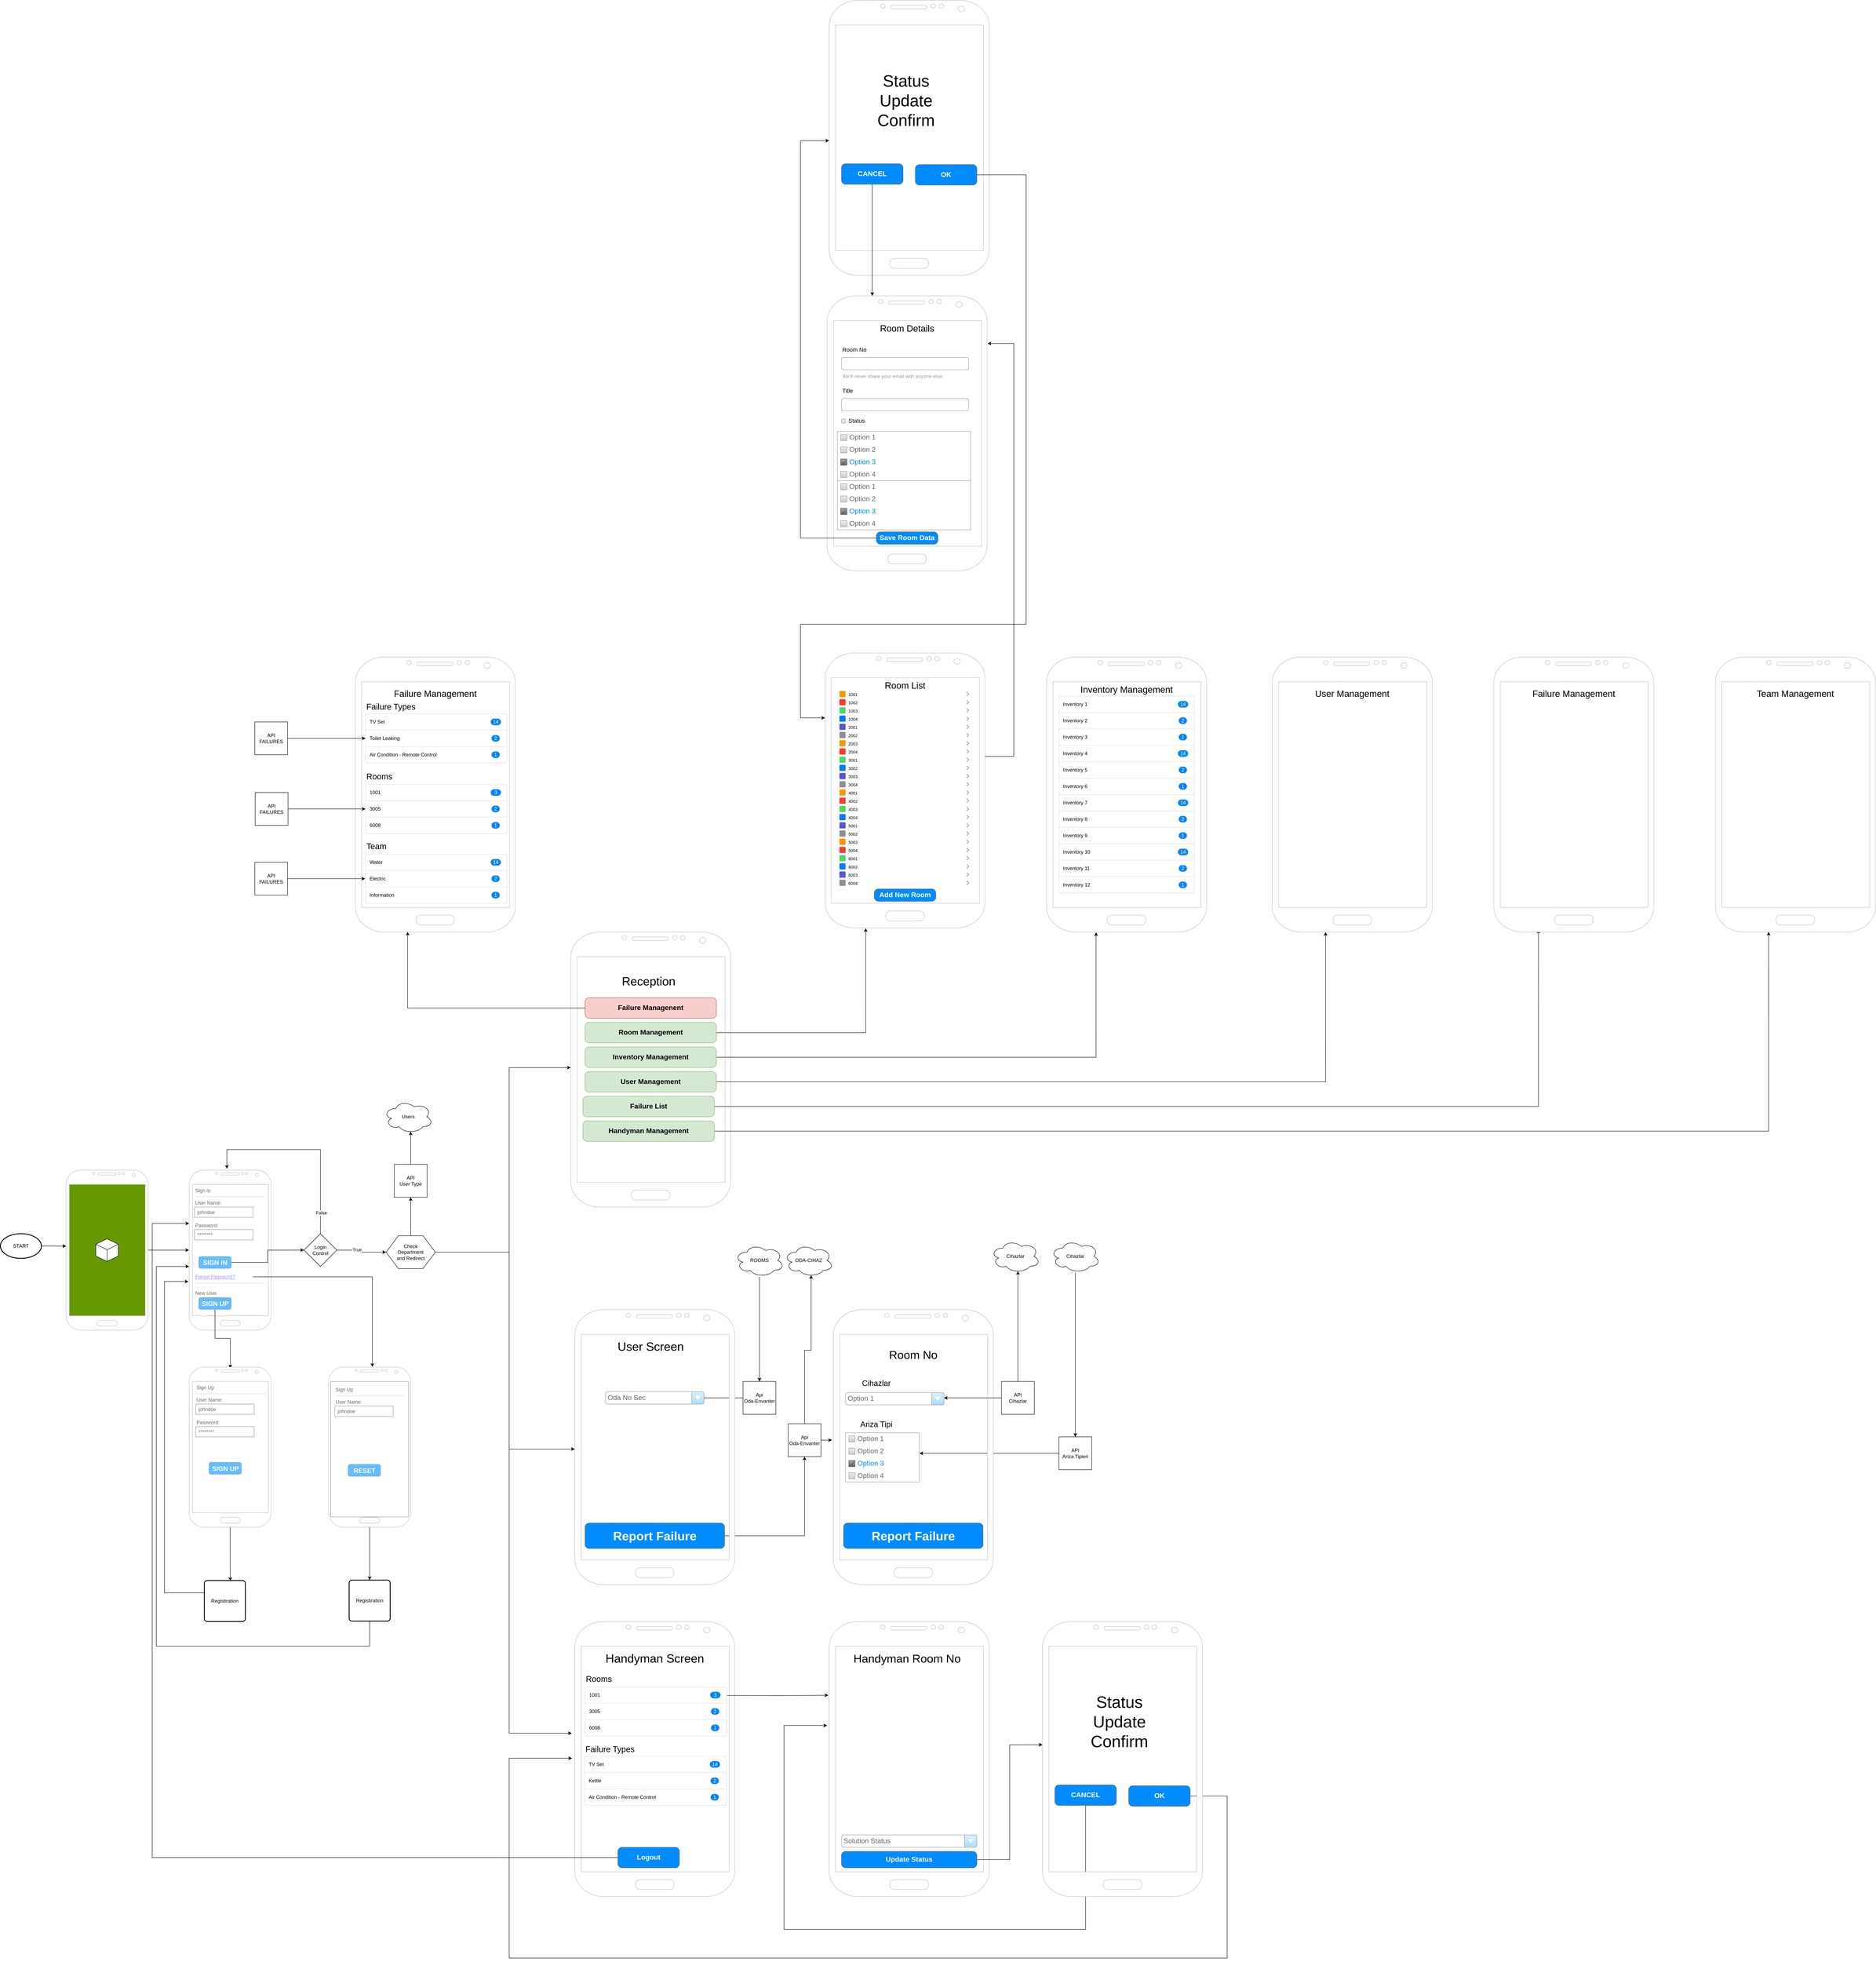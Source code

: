 <mxfile version="12.9.13" type="github">
  <diagram id="MUwsVrfa6CfVyeA1z7Bb" name="Page-1">
    <mxGraphModel dx="3694" dy="4838" grid="1" gridSize="10" guides="1" tooltips="1" connect="1" arrows="1" fold="1" page="1" pageScale="1" pageWidth="850" pageHeight="1100" math="0" shadow="0">
      <root>
        <mxCell id="0" />
        <mxCell id="1" parent="0" />
        <mxCell id="sc8BlCsDntj5IzmVDa04-35" style="edgeStyle=orthogonalEdgeStyle;rounded=0;orthogonalLoop=1;jettySize=auto;html=1;entryX=0.002;entryY=0.475;entryDx=0;entryDy=0;entryPerimeter=0;" parent="1" source="sc8BlCsDntj5IzmVDa04-36" target="sc8BlCsDntj5IzmVDa04-40" edge="1">
          <mxGeometry relative="1" as="geometry" />
        </mxCell>
        <mxCell id="sc8BlCsDntj5IzmVDa04-36" value="START" style="strokeWidth=2;html=1;shape=mxgraph.flowchart.start_1;whiteSpace=wrap;" parent="1" vertex="1">
          <mxGeometry x="-830" y="295" width="100" height="60" as="geometry" />
        </mxCell>
        <mxCell id="sc8BlCsDntj5IzmVDa04-37" value="" style="group" parent="1" vertex="1" connectable="0">
          <mxGeometry x="-670" y="120" width="200" height="410" as="geometry" />
        </mxCell>
        <mxCell id="sc8BlCsDntj5IzmVDa04-38" value="" style="group;rotation=0;" parent="sc8BlCsDntj5IzmVDa04-37" vertex="1" connectable="0">
          <mxGeometry y="20" width="200" height="390" as="geometry" />
        </mxCell>
        <mxCell id="sc8BlCsDntj5IzmVDa04-39" value="" style="verticalLabelPosition=bottom;verticalAlign=top;html=1;shadow=0;dashed=0;strokeWidth=1;strokeColor=none;shape=rect;fillColor=#669900;" parent="sc8BlCsDntj5IzmVDa04-38" vertex="1">
          <mxGeometry y="30" width="200" height="330" as="geometry" />
        </mxCell>
        <mxCell id="sc8BlCsDntj5IzmVDa04-40" value="" style="verticalLabelPosition=bottom;verticalAlign=top;html=1;shadow=0;dashed=0;strokeWidth=1;shape=mxgraph.android.phone2;strokeColor=#c0c0c0;" parent="sc8BlCsDntj5IzmVDa04-38" vertex="1">
          <mxGeometry width="200" height="390" as="geometry" />
        </mxCell>
        <mxCell id="sc8BlCsDntj5IzmVDa04-41" value="" style="whiteSpace=wrap;html=1;shape=mxgraph.basic.isocube;isoAngle=15;" parent="sc8BlCsDntj5IzmVDa04-38" vertex="1">
          <mxGeometry x="72.5" y="167.5" width="55" height="55" as="geometry" />
        </mxCell>
        <mxCell id="sc8BlCsDntj5IzmVDa04-103" value="" style="group" parent="1" vertex="1" connectable="0">
          <mxGeometry x="-370" y="140" width="200" height="390" as="geometry" />
        </mxCell>
        <mxCell id="sc8BlCsDntj5IzmVDa04-83" value="" style="strokeWidth=1;shadow=0;dashed=0;align=center;html=1;shape=mxgraph.mockup.forms.rrect;rSize=0;strokeColor=#999999;fillColor=#ffffff;" parent="sc8BlCsDntj5IzmVDa04-103" vertex="1">
          <mxGeometry x="3" y="30" width="194" height="330" as="geometry" />
        </mxCell>
        <mxCell id="sc8BlCsDntj5IzmVDa04-84" value="Sign In" style="strokeWidth=1;shadow=0;dashed=0;align=center;html=1;shape=mxgraph.mockup.forms.anchor;fontSize=12;fontColor=#666666;align=left;resizeWidth=1;spacingLeft=0;" parent="sc8BlCsDntj5IzmVDa04-83" vertex="1">
          <mxGeometry width="95" height="20" relative="1" as="geometry">
            <mxPoint x="10" y="10" as="offset" />
          </mxGeometry>
        </mxCell>
        <mxCell id="sc8BlCsDntj5IzmVDa04-85" value="" style="shape=line;strokeColor=#ddeeff;strokeWidth=2;html=1;resizeWidth=1;" parent="sc8BlCsDntj5IzmVDa04-83" vertex="1">
          <mxGeometry width="171" height="10" relative="1" as="geometry">
            <mxPoint x="10" y="30" as="offset" />
          </mxGeometry>
        </mxCell>
        <mxCell id="sc8BlCsDntj5IzmVDa04-86" value="User Name:" style="strokeWidth=1;shadow=0;dashed=0;align=center;html=1;shape=mxgraph.mockup.forms.anchor;fontSize=12;fontColor=#666666;align=left;resizeWidth=1;spacingLeft=0;" parent="sc8BlCsDntj5IzmVDa04-83" vertex="1">
          <mxGeometry width="95" height="20" relative="1" as="geometry">
            <mxPoint x="10" y="40" as="offset" />
          </mxGeometry>
        </mxCell>
        <mxCell id="sc8BlCsDntj5IzmVDa04-87" value="johndoe" style="strokeWidth=1;shadow=0;dashed=0;align=center;html=1;shape=mxgraph.mockup.forms.rrect;rSize=0;strokeColor=#999999;fontColor=#666666;align=left;spacingLeft=5;resizeWidth=1;" parent="sc8BlCsDntj5IzmVDa04-83" vertex="1">
          <mxGeometry width="142.5" height="25" relative="1" as="geometry">
            <mxPoint x="10" y="60" as="offset" />
          </mxGeometry>
        </mxCell>
        <mxCell id="sc8BlCsDntj5IzmVDa04-88" value="Password:" style="strokeWidth=1;shadow=0;dashed=0;align=center;html=1;shape=mxgraph.mockup.forms.anchor;fontSize=12;fontColor=#666666;align=left;resizeWidth=1;spacingLeft=0;" parent="sc8BlCsDntj5IzmVDa04-83" vertex="1">
          <mxGeometry width="95" height="20" relative="1" as="geometry">
            <mxPoint x="10" y="95" as="offset" />
          </mxGeometry>
        </mxCell>
        <mxCell id="sc8BlCsDntj5IzmVDa04-89" value="********" style="strokeWidth=1;shadow=0;dashed=0;align=center;html=1;shape=mxgraph.mockup.forms.rrect;rSize=0;strokeColor=#999999;fontColor=#666666;align=left;spacingLeft=5;resizeWidth=1;" parent="sc8BlCsDntj5IzmVDa04-83" vertex="1">
          <mxGeometry width="142.5" height="25" relative="1" as="geometry">
            <mxPoint x="10" y="115" as="offset" />
          </mxGeometry>
        </mxCell>
        <mxCell id="sc8BlCsDntj5IzmVDa04-90" value="SIGN IN" style="strokeWidth=1;shadow=0;dashed=0;align=center;html=1;shape=mxgraph.mockup.forms.rrect;rSize=5;strokeColor=none;fontColor=#ffffff;fillColor=#66bbff;fontSize=16;fontStyle=1;" parent="sc8BlCsDntj5IzmVDa04-83" vertex="1">
          <mxGeometry y="1" width="80" height="30" relative="1" as="geometry">
            <mxPoint x="20" y="-150" as="offset" />
          </mxGeometry>
        </mxCell>
        <mxCell id="sc8BlCsDntj5IzmVDa04-91" value="Forgot Password?" style="strokeWidth=1;shadow=0;dashed=0;align=center;html=1;shape=mxgraph.mockup.forms.anchor;fontSize=12;fontColor=#9999ff;align=left;spacingLeft=0;fontStyle=4;resizeWidth=1;" parent="sc8BlCsDntj5IzmVDa04-83" vertex="1">
          <mxGeometry y="1" width="142.5" height="20" relative="1" as="geometry">
            <mxPoint x="10" y="-110" as="offset" />
          </mxGeometry>
        </mxCell>
        <mxCell id="sc8BlCsDntj5IzmVDa04-92" value="" style="shape=line;strokeColor=#ddeeff;strokeWidth=2;html=1;resizeWidth=1;" parent="sc8BlCsDntj5IzmVDa04-83" vertex="1">
          <mxGeometry y="1" width="171" height="10" relative="1" as="geometry">
            <mxPoint x="10" y="-90" as="offset" />
          </mxGeometry>
        </mxCell>
        <mxCell id="sc8BlCsDntj5IzmVDa04-93" value="New User" style="strokeWidth=1;shadow=0;dashed=0;align=center;html=1;shape=mxgraph.mockup.forms.anchor;fontSize=12;fontColor=#666666;align=left;spacingLeft=0;resizeWidth=1;" parent="sc8BlCsDntj5IzmVDa04-83" vertex="1">
          <mxGeometry y="1" width="142.5" height="20" relative="1" as="geometry">
            <mxPoint x="10" y="-70" as="offset" />
          </mxGeometry>
        </mxCell>
        <mxCell id="sc8BlCsDntj5IzmVDa04-94" value="SIGN UP" style="strokeWidth=1;shadow=0;dashed=0;align=center;html=1;shape=mxgraph.mockup.forms.rrect;rSize=5;strokeColor=none;fontColor=#ffffff;fillColor=#66bbff;fontSize=16;fontStyle=1;" parent="sc8BlCsDntj5IzmVDa04-83" vertex="1">
          <mxGeometry y="1" width="80" height="30" relative="1" as="geometry">
            <mxPoint x="20" y="-50" as="offset" />
          </mxGeometry>
        </mxCell>
        <mxCell id="sc8BlCsDntj5IzmVDa04-102" value="" style="verticalLabelPosition=bottom;verticalAlign=top;html=1;shadow=0;dashed=0;strokeWidth=1;shape=mxgraph.android.phone2;strokeColor=#c0c0c0;" parent="sc8BlCsDntj5IzmVDa04-103" vertex="1">
          <mxGeometry width="200" height="390" as="geometry" />
        </mxCell>
        <mxCell id="sc8BlCsDntj5IzmVDa04-104" style="edgeStyle=orthogonalEdgeStyle;rounded=0;orthogonalLoop=1;jettySize=auto;html=1;entryX=-0.002;entryY=0.5;entryDx=0;entryDy=0;entryPerimeter=0;" parent="1" source="sc8BlCsDntj5IzmVDa04-39" target="sc8BlCsDntj5IzmVDa04-102" edge="1">
          <mxGeometry relative="1" as="geometry" />
        </mxCell>
        <mxCell id="sc8BlCsDntj5IzmVDa04-108" style="edgeStyle=orthogonalEdgeStyle;rounded=0;orthogonalLoop=1;jettySize=auto;html=1;entryX=0;entryY=0.5;entryDx=0;entryDy=0;" parent="1" source="sc8BlCsDntj5IzmVDa04-105" target="sc8BlCsDntj5IzmVDa04-107" edge="1">
          <mxGeometry relative="1" as="geometry" />
        </mxCell>
        <mxCell id="sc8BlCsDntj5IzmVDa04-111" value="True" style="edgeLabel;html=1;align=center;verticalAlign=middle;resizable=0;points=[];" parent="sc8BlCsDntj5IzmVDa04-108" vertex="1" connectable="0">
          <mxGeometry x="-0.218" y="1" relative="1" as="geometry">
            <mxPoint as="offset" />
          </mxGeometry>
        </mxCell>
        <mxCell id="sc8BlCsDntj5IzmVDa04-109" style="edgeStyle=orthogonalEdgeStyle;rounded=0;orthogonalLoop=1;jettySize=auto;html=1;entryX=0.46;entryY=-0.008;entryDx=0;entryDy=0;entryPerimeter=0;" parent="1" source="sc8BlCsDntj5IzmVDa04-105" target="sc8BlCsDntj5IzmVDa04-102" edge="1">
          <mxGeometry relative="1" as="geometry">
            <Array as="points">
              <mxPoint x="-50" y="90" />
              <mxPoint x="-278" y="90" />
            </Array>
          </mxGeometry>
        </mxCell>
        <mxCell id="sc8BlCsDntj5IzmVDa04-110" value="False" style="edgeLabel;html=1;align=center;verticalAlign=middle;resizable=0;points=[];" parent="sc8BlCsDntj5IzmVDa04-109" vertex="1" connectable="0">
          <mxGeometry x="-0.786" y="-2" relative="1" as="geometry">
            <mxPoint as="offset" />
          </mxGeometry>
        </mxCell>
        <mxCell id="sc8BlCsDntj5IzmVDa04-105" value="&lt;div&gt;Login&lt;/div&gt;&lt;div&gt;Control&lt;br&gt;&lt;/div&gt;" style="rhombus;whiteSpace=wrap;html=1;" parent="1" vertex="1">
          <mxGeometry x="-90" y="295" width="80" height="80" as="geometry" />
        </mxCell>
        <mxCell id="sc8BlCsDntj5IzmVDa04-106" style="edgeStyle=orthogonalEdgeStyle;rounded=0;orthogonalLoop=1;jettySize=auto;html=1;entryX=0;entryY=0.5;entryDx=0;entryDy=0;" parent="1" source="sc8BlCsDntj5IzmVDa04-90" target="sc8BlCsDntj5IzmVDa04-105" edge="1">
          <mxGeometry relative="1" as="geometry" />
        </mxCell>
        <mxCell id="PehuMIGnU_n_UuZmKmM0-28" style="edgeStyle=orthogonalEdgeStyle;rounded=0;orthogonalLoop=1;jettySize=auto;html=1;entryX=0;entryY=0.493;entryDx=0;entryDy=0;entryPerimeter=0;" edge="1" parent="1" source="sc8BlCsDntj5IzmVDa04-107" target="PehuMIGnU_n_UuZmKmM0-10">
          <mxGeometry relative="1" as="geometry">
            <Array as="points">
              <mxPoint x="410" y="340" />
              <mxPoint x="410" y="-110" />
            </Array>
          </mxGeometry>
        </mxCell>
        <mxCell id="PehuMIGnU_n_UuZmKmM0-29" style="edgeStyle=orthogonalEdgeStyle;rounded=0;orthogonalLoop=1;jettySize=auto;html=1;entryX=0;entryY=0.507;entryDx=0;entryDy=0;entryPerimeter=0;" edge="1" parent="1" source="sc8BlCsDntj5IzmVDa04-107" target="PehuMIGnU_n_UuZmKmM0-27">
          <mxGeometry relative="1" as="geometry">
            <Array as="points">
              <mxPoint x="410" y="340" />
              <mxPoint x="410" y="820" />
            </Array>
          </mxGeometry>
        </mxCell>
        <mxCell id="PehuMIGnU_n_UuZmKmM0-41" style="edgeStyle=orthogonalEdgeStyle;rounded=0;orthogonalLoop=1;jettySize=auto;html=1;entryX=0.5;entryY=1;entryDx=0;entryDy=0;" edge="1" parent="1" source="sc8BlCsDntj5IzmVDa04-107" target="PehuMIGnU_n_UuZmKmM0-204">
          <mxGeometry relative="1" as="geometry">
            <mxPoint x="170" y="230" as="targetPoint" />
          </mxGeometry>
        </mxCell>
        <mxCell id="PehuMIGnU_n_UuZmKmM0-142" style="edgeStyle=orthogonalEdgeStyle;rounded=0;orthogonalLoop=1;jettySize=auto;html=1;entryX=-0.019;entryY=0.406;entryDx=0;entryDy=0;entryPerimeter=0;" edge="1" parent="1" source="sc8BlCsDntj5IzmVDa04-107" target="PehuMIGnU_n_UuZmKmM0-141">
          <mxGeometry relative="1" as="geometry">
            <mxPoint x="320" y="1690" as="targetPoint" />
            <Array as="points">
              <mxPoint x="410" y="340" />
              <mxPoint x="410" y="1512" />
            </Array>
          </mxGeometry>
        </mxCell>
        <mxCell id="sc8BlCsDntj5IzmVDa04-107" value="&lt;div&gt;Check&lt;/div&gt;&lt;div&gt;Department&lt;/div&gt;&lt;div&gt;and Redirect&lt;br&gt;&lt;/div&gt;" style="shape=hexagon;perimeter=hexagonPerimeter2;whiteSpace=wrap;html=1;" parent="1" vertex="1">
          <mxGeometry x="110" y="300" width="120" height="80" as="geometry" />
        </mxCell>
        <mxCell id="sc8BlCsDntj5IzmVDa04-119" style="edgeStyle=orthogonalEdgeStyle;rounded=0;orthogonalLoop=1;jettySize=auto;html=1;entryX=0.633;entryY=0.013;entryDx=0;entryDy=0;entryPerimeter=0;" parent="1" source="sc8BlCsDntj5IzmVDa04-112" target="sc8BlCsDntj5IzmVDa04-114" edge="1">
          <mxGeometry relative="1" as="geometry" />
        </mxCell>
        <mxCell id="sc8BlCsDntj5IzmVDa04-113" style="edgeStyle=orthogonalEdgeStyle;rounded=0;orthogonalLoop=1;jettySize=auto;html=1;entryX=0.502;entryY=0.008;entryDx=0;entryDy=0;entryPerimeter=0;" parent="1" source="sc8BlCsDntj5IzmVDa04-94" target="sc8BlCsDntj5IzmVDa04-112" edge="1">
          <mxGeometry relative="1" as="geometry" />
        </mxCell>
        <mxCell id="sc8BlCsDntj5IzmVDa04-120" style="edgeStyle=orthogonalEdgeStyle;rounded=0;orthogonalLoop=1;jettySize=auto;html=1;entryX=-0.008;entryY=0.696;entryDx=0;entryDy=0;entryPerimeter=0;" parent="1" source="sc8BlCsDntj5IzmVDa04-114" target="sc8BlCsDntj5IzmVDa04-102" edge="1">
          <mxGeometry relative="1" as="geometry">
            <Array as="points">
              <mxPoint x="-430" y="1170" />
              <mxPoint x="-430" y="411" />
            </Array>
          </mxGeometry>
        </mxCell>
        <mxCell id="sc8BlCsDntj5IzmVDa04-114" value="Registiration" style="rounded=1;whiteSpace=wrap;html=1;absoluteArcSize=1;arcSize=14;strokeWidth=2;" parent="1" vertex="1">
          <mxGeometry x="-333" y="1140" width="100" height="100" as="geometry" />
        </mxCell>
        <mxCell id="sc8BlCsDntj5IzmVDa04-123" style="edgeStyle=orthogonalEdgeStyle;rounded=0;orthogonalLoop=1;jettySize=auto;html=1;entryX=0.5;entryY=0;entryDx=0;entryDy=0;" parent="1" source="sc8BlCsDntj5IzmVDa04-118" target="sc8BlCsDntj5IzmVDa04-122" edge="1">
          <mxGeometry relative="1" as="geometry" />
        </mxCell>
        <mxCell id="sc8BlCsDntj5IzmVDa04-118" value="" style="verticalLabelPosition=bottom;verticalAlign=top;html=1;shadow=0;dashed=0;strokeWidth=1;shape=mxgraph.android.phone2;strokeColor=#c0c0c0;" parent="1" vertex="1">
          <mxGeometry x="-30" y="620" width="200" height="390" as="geometry" />
        </mxCell>
        <mxCell id="sc8BlCsDntj5IzmVDa04-121" style="edgeStyle=orthogonalEdgeStyle;rounded=0;orthogonalLoop=1;jettySize=auto;html=1;entryX=0.533;entryY=-0.001;entryDx=0;entryDy=0;entryPerimeter=0;" parent="1" source="sc8BlCsDntj5IzmVDa04-91" target="sc8BlCsDntj5IzmVDa04-118" edge="1">
          <mxGeometry relative="1" as="geometry" />
        </mxCell>
        <mxCell id="sc8BlCsDntj5IzmVDa04-124" style="edgeStyle=orthogonalEdgeStyle;rounded=0;orthogonalLoop=1;jettySize=auto;html=1;entryX=0;entryY=0.602;entryDx=0;entryDy=0;entryPerimeter=0;" parent="1" source="sc8BlCsDntj5IzmVDa04-122" target="sc8BlCsDntj5IzmVDa04-102" edge="1">
          <mxGeometry relative="1" as="geometry">
            <Array as="points">
              <mxPoint x="70" y="1300" />
              <mxPoint x="-450" y="1300" />
              <mxPoint x="-450" y="375" />
            </Array>
          </mxGeometry>
        </mxCell>
        <mxCell id="sc8BlCsDntj5IzmVDa04-122" value="Registiration" style="rounded=1;whiteSpace=wrap;html=1;absoluteArcSize=1;arcSize=14;strokeWidth=2;" parent="1" vertex="1">
          <mxGeometry x="20" y="1139" width="100" height="100" as="geometry" />
        </mxCell>
        <mxCell id="PehuMIGnU_n_UuZmKmM0-195" style="edgeStyle=orthogonalEdgeStyle;rounded=0;orthogonalLoop=1;jettySize=auto;html=1;entryX=1;entryY=0.417;entryDx=0;entryDy=0;entryPerimeter=0;" edge="1" parent="1" source="PehuMIGnU_n_UuZmKmM0-5" target="PehuMIGnU_n_UuZmKmM0-21">
          <mxGeometry relative="1" as="geometry" />
        </mxCell>
        <mxCell id="PehuMIGnU_n_UuZmKmM0-5" value="&lt;div&gt;API &lt;br&gt;&lt;/div&gt;&lt;div&gt;Ariza Tipleri&lt;/div&gt;" style="whiteSpace=wrap;html=1;aspect=fixed;" vertex="1" parent="1">
          <mxGeometry x="1750" y="790" width="80" height="80" as="geometry" />
        </mxCell>
        <mxCell id="PehuMIGnU_n_UuZmKmM0-10" value="" style="verticalLabelPosition=bottom;verticalAlign=top;html=1;shadow=0;dashed=0;strokeWidth=1;shape=mxgraph.android.phone2;strokeColor=#c0c0c0;" vertex="1" parent="1">
          <mxGeometry x="560" y="-440" width="390" height="670" as="geometry" />
        </mxCell>
        <mxCell id="PehuMIGnU_n_UuZmKmM0-39" style="edgeStyle=orthogonalEdgeStyle;rounded=0;orthogonalLoop=1;jettySize=auto;html=1;entryX=0.55;entryY=0.95;entryDx=0;entryDy=0;entryPerimeter=0;" edge="1" parent="1" source="PehuMIGnU_n_UuZmKmM0-16" target="PehuMIGnU_n_UuZmKmM0-38">
          <mxGeometry relative="1" as="geometry" />
        </mxCell>
        <mxCell id="PehuMIGnU_n_UuZmKmM0-16" value="&lt;div&gt;API&lt;/div&gt;&lt;div&gt;Cihazlar&lt;/div&gt;" style="whiteSpace=wrap;html=1;aspect=fixed;" vertex="1" parent="1">
          <mxGeometry x="1610" y="655" width="80" height="80" as="geometry" />
        </mxCell>
        <mxCell id="PehuMIGnU_n_UuZmKmM0-30" value="&lt;font style=&quot;font-size: 29px&quot;&gt;Reception&lt;/font&gt;" style="text;html=1;strokeColor=none;fillColor=none;align=center;verticalAlign=middle;whiteSpace=wrap;rounded=0;" vertex="1" parent="1">
          <mxGeometry x="620" y="-360" width="260" height="80" as="geometry" />
        </mxCell>
        <mxCell id="PehuMIGnU_n_UuZmKmM0-47" style="edgeStyle=orthogonalEdgeStyle;rounded=0;orthogonalLoop=1;jettySize=auto;html=1;entryX=0.5;entryY=1;entryDx=0;entryDy=0;" edge="1" parent="1" source="PehuMIGnU_n_UuZmKmM0-33" target="PehuMIGnU_n_UuZmKmM0-46">
          <mxGeometry relative="1" as="geometry" />
        </mxCell>
        <mxCell id="PehuMIGnU_n_UuZmKmM0-38" value="Cihazlar" style="ellipse;shape=cloud;whiteSpace=wrap;html=1;" vertex="1" parent="1">
          <mxGeometry x="1584" y="310" width="120" height="80" as="geometry" />
        </mxCell>
        <mxCell id="PehuMIGnU_n_UuZmKmM0-42" value="&lt;div&gt;Users&lt;/div&gt;" style="ellipse;shape=cloud;whiteSpace=wrap;html=1;" vertex="1" parent="1">
          <mxGeometry x="104" y="-30" width="120" height="80" as="geometry" />
        </mxCell>
        <mxCell id="PehuMIGnU_n_UuZmKmM0-48" style="edgeStyle=orthogonalEdgeStyle;rounded=0;orthogonalLoop=1;jettySize=auto;html=1;entryX=-0.008;entryY=0.474;entryDx=0;entryDy=0;entryPerimeter=0;" edge="1" parent="1" source="PehuMIGnU_n_UuZmKmM0-46" target="PehuMIGnU_n_UuZmKmM0-1">
          <mxGeometry relative="1" as="geometry">
            <mxPoint x="1186" y="795" as="targetPoint" />
          </mxGeometry>
        </mxCell>
        <mxCell id="PehuMIGnU_n_UuZmKmM0-46" value="&lt;div&gt;Api&lt;/div&gt;&lt;div&gt;Oda-Envanter&lt;br&gt;&lt;/div&gt;" style="whiteSpace=wrap;html=1;aspect=fixed;" vertex="1" parent="1">
          <mxGeometry x="1090" y="758" width="80" height="80" as="geometry" />
        </mxCell>
        <mxCell id="PehuMIGnU_n_UuZmKmM0-49" style="edgeStyle=orthogonalEdgeStyle;rounded=0;orthogonalLoop=1;jettySize=auto;html=1;entryX=0.55;entryY=0.95;entryDx=0;entryDy=0;entryPerimeter=0;exitX=0.5;exitY=0;exitDx=0;exitDy=0;" edge="1" parent="1" target="PehuMIGnU_n_UuZmKmM0-50" source="PehuMIGnU_n_UuZmKmM0-46">
          <mxGeometry relative="1" as="geometry">
            <mxPoint x="790" y="490.059" as="sourcePoint" />
          </mxGeometry>
        </mxCell>
        <mxCell id="PehuMIGnU_n_UuZmKmM0-50" value="ODA-CIHAZ" style="ellipse;shape=cloud;whiteSpace=wrap;html=1;" vertex="1" parent="1">
          <mxGeometry x="1080" y="320" width="120" height="80" as="geometry" />
        </mxCell>
        <mxCell id="PehuMIGnU_n_UuZmKmM0-67" style="edgeStyle=orthogonalEdgeStyle;rounded=0;orthogonalLoop=1;jettySize=auto;html=1;entryX=0.333;entryY=1;entryDx=0;entryDy=0;entryPerimeter=0;" edge="1" parent="1" source="PehuMIGnU_n_UuZmKmM0-51" target="PehuMIGnU_n_UuZmKmM0-64">
          <mxGeometry relative="1" as="geometry" />
        </mxCell>
        <mxCell id="PehuMIGnU_n_UuZmKmM0-51" value="User Management" style="strokeWidth=1;shadow=0;dashed=0;align=center;html=1;shape=mxgraph.mockup.buttons.button;strokeColor=#82b366;mainText=;buttonStyle=round;fontSize=17;fontStyle=1;fillColor=#d5e8d4;whiteSpace=wrap;" vertex="1" parent="1">
          <mxGeometry x="595" y="-100" width="320" height="50" as="geometry" />
        </mxCell>
        <mxCell id="PehuMIGnU_n_UuZmKmM0-71" style="edgeStyle=orthogonalEdgeStyle;rounded=0;orthogonalLoop=1;jettySize=auto;html=1;entryX=0.279;entryY=0.991;entryDx=0;entryDy=0;entryPerimeter=0;" edge="1" parent="1" source="PehuMIGnU_n_UuZmKmM0-52" target="PehuMIGnU_n_UuZmKmM0-69">
          <mxGeometry relative="1" as="geometry" />
        </mxCell>
        <mxCell id="PehuMIGnU_n_UuZmKmM0-52" value="Failure List" style="strokeWidth=1;shadow=0;dashed=0;align=center;html=1;shape=mxgraph.mockup.buttons.button;strokeColor=#82b366;mainText=;buttonStyle=round;fontSize=17;fontStyle=1;fillColor=#d5e8d4;whiteSpace=wrap;" vertex="1" parent="1">
          <mxGeometry x="590" y="-40" width="320" height="50" as="geometry" />
        </mxCell>
        <mxCell id="PehuMIGnU_n_UuZmKmM0-66" style="edgeStyle=orthogonalEdgeStyle;rounded=0;orthogonalLoop=1;jettySize=auto;html=1;entryX=0.309;entryY=1.001;entryDx=0;entryDy=0;entryPerimeter=0;" edge="1" parent="1" source="PehuMIGnU_n_UuZmKmM0-54" target="PehuMIGnU_n_UuZmKmM0-61">
          <mxGeometry relative="1" as="geometry" />
        </mxCell>
        <mxCell id="PehuMIGnU_n_UuZmKmM0-54" value="Inventory Management" style="strokeWidth=1;shadow=0;dashed=0;align=center;html=1;shape=mxgraph.mockup.buttons.button;strokeColor=#82b366;mainText=;buttonStyle=round;fontSize=17;fontStyle=1;fillColor=#d5e8d4;whiteSpace=wrap;" vertex="1" parent="1">
          <mxGeometry x="595" y="-160" width="320" height="50" as="geometry" />
        </mxCell>
        <mxCell id="PehuMIGnU_n_UuZmKmM0-57" style="edgeStyle=orthogonalEdgeStyle;rounded=0;orthogonalLoop=1;jettySize=auto;html=1;entryX=0.254;entryY=1.001;entryDx=0;entryDy=0;entryPerimeter=0;" edge="1" parent="1" source="PehuMIGnU_n_UuZmKmM0-55" target="PehuMIGnU_n_UuZmKmM0-56">
          <mxGeometry relative="1" as="geometry" />
        </mxCell>
        <mxCell id="PehuMIGnU_n_UuZmKmM0-55" value="Room Management" style="strokeWidth=1;shadow=0;dashed=0;align=center;html=1;shape=mxgraph.mockup.buttons.button;strokeColor=#82b366;mainText=;buttonStyle=round;fontSize=17;fontStyle=1;fillColor=#d5e8d4;whiteSpace=wrap;" vertex="1" parent="1">
          <mxGeometry x="595" y="-220" width="320" height="50" as="geometry" />
        </mxCell>
        <mxCell id="PehuMIGnU_n_UuZmKmM0-60" value="" style="group" vertex="1" connectable="0" parent="1">
          <mxGeometry x="1720" y="-1110" width="390" height="670" as="geometry" />
        </mxCell>
        <mxCell id="PehuMIGnU_n_UuZmKmM0-61" value="" style="verticalLabelPosition=bottom;verticalAlign=top;html=1;shadow=0;dashed=0;strokeWidth=1;shape=mxgraph.android.phone2;strokeColor=#c0c0c0;" vertex="1" parent="PehuMIGnU_n_UuZmKmM0-60">
          <mxGeometry width="390" height="670" as="geometry" />
        </mxCell>
        <mxCell id="PehuMIGnU_n_UuZmKmM0-62" value="&lt;font style=&quot;font-size: 22px&quot;&gt;Inventory Management&lt;br&gt;&lt;/font&gt;" style="text;html=1;strokeColor=none;fillColor=none;align=center;verticalAlign=middle;whiteSpace=wrap;rounded=0;" vertex="1" parent="PehuMIGnU_n_UuZmKmM0-60">
          <mxGeometry x="65" y="60" width="260" height="40" as="geometry" />
        </mxCell>
        <mxCell id="PehuMIGnU_n_UuZmKmM0-241" value="" style="html=1;shadow=0;dashed=0;shape=mxgraph.bootstrap.rrect;rSize=5;strokeColor=#DFDFDF;html=1;whiteSpace=wrap;fillColor=#FFFFFF;fontColor=#000000;rounded=0;" vertex="1" parent="PehuMIGnU_n_UuZmKmM0-60">
          <mxGeometry x="30" y="95" width="330" height="120" as="geometry" />
        </mxCell>
        <mxCell id="PehuMIGnU_n_UuZmKmM0-242" value="Inventory 1" style="strokeColor=inherit;fillColor=inherit;gradientColor=inherit;fontColor=inherit;html=1;shadow=0;dashed=0;shape=mxgraph.bootstrap.topButton;rSize=5;perimeter=none;whiteSpace=wrap;resizeWidth=1;align=left;spacing=10;" vertex="1" parent="PehuMIGnU_n_UuZmKmM0-241">
          <mxGeometry width="330" height="40" relative="1" as="geometry" />
        </mxCell>
        <mxCell id="PehuMIGnU_n_UuZmKmM0-243" value="14" style="strokeColor=inherit;fillColor=inherit;gradientColor=inherit;fontColor=inherit;html=1;shadow=0;dashed=0;shape=mxgraph.bootstrap.rrect;rSize=8;fillColor=#0085FC;strokeColor=none;fontColor=#ffffff;whiteSpace=wrap;" vertex="1" parent="PehuMIGnU_n_UuZmKmM0-242">
          <mxGeometry x="1" y="0.5" width="25" height="16" relative="1" as="geometry">
            <mxPoint x="-40" y="-8" as="offset" />
          </mxGeometry>
        </mxCell>
        <mxCell id="PehuMIGnU_n_UuZmKmM0-244" value="Inventory 2" style="strokeColor=inherit;fillColor=inherit;gradientColor=inherit;fontColor=inherit;html=1;shadow=0;dashed=0;perimeter=none;whiteSpace=wrap;resizeWidth=1;align=left;spacing=10;" vertex="1" parent="PehuMIGnU_n_UuZmKmM0-241">
          <mxGeometry width="330" height="40" relative="1" as="geometry">
            <mxPoint y="40" as="offset" />
          </mxGeometry>
        </mxCell>
        <mxCell id="PehuMIGnU_n_UuZmKmM0-245" value="2" style="strokeColor=inherit;fillColor=inherit;gradientColor=inherit;fontColor=inherit;html=1;shadow=0;dashed=0;shape=mxgraph.bootstrap.rrect;rSize=8;fillColor=#0085FC;strokeColor=none;fontColor=#ffffff;whiteSpace=wrap;" vertex="1" parent="PehuMIGnU_n_UuZmKmM0-244">
          <mxGeometry x="1" y="0.5" width="20" height="16" relative="1" as="geometry">
            <mxPoint x="-38" y="-8" as="offset" />
          </mxGeometry>
        </mxCell>
        <mxCell id="PehuMIGnU_n_UuZmKmM0-246" value="Inventory 3" style="strokeColor=inherit;fillColor=inherit;gradientColor=inherit;fontColor=inherit;html=1;shadow=0;dashed=0;shape=mxgraph.bootstrap.bottomButton;rSize=5;perimeter=none;whiteSpace=wrap;resizeWidth=1;resizeHeight=0;align=left;spacing=10;" vertex="1" parent="PehuMIGnU_n_UuZmKmM0-241">
          <mxGeometry y="1" width="330" height="40" relative="1" as="geometry">
            <mxPoint y="-40" as="offset" />
          </mxGeometry>
        </mxCell>
        <mxCell id="PehuMIGnU_n_UuZmKmM0-247" value="1" style="strokeColor=inherit;fillColor=inherit;gradientColor=inherit;fontColor=inherit;html=1;shadow=0;dashed=0;shape=mxgraph.bootstrap.rrect;rSize=8;fillColor=#0085FC;strokeColor=none;fontColor=#ffffff;whiteSpace=wrap;" vertex="1" parent="PehuMIGnU_n_UuZmKmM0-246">
          <mxGeometry x="1" y="0.5" width="20" height="16" relative="1" as="geometry">
            <mxPoint x="-38" y="-8" as="offset" />
          </mxGeometry>
        </mxCell>
        <mxCell id="PehuMIGnU_n_UuZmKmM0-309" value="" style="html=1;shadow=0;dashed=0;shape=mxgraph.bootstrap.rrect;rSize=5;strokeColor=#DFDFDF;html=1;whiteSpace=wrap;fillColor=#FFFFFF;fontColor=#000000;rounded=0;" vertex="1" parent="PehuMIGnU_n_UuZmKmM0-60">
          <mxGeometry x="30" y="230" width="330" height="120" as="geometry" />
        </mxCell>
        <mxCell id="PehuMIGnU_n_UuZmKmM0-310" value="Cras justo odio" style="strokeColor=inherit;fillColor=inherit;gradientColor=inherit;fontColor=inherit;html=1;shadow=0;dashed=0;shape=mxgraph.bootstrap.topButton;rSize=5;perimeter=none;whiteSpace=wrap;resizeWidth=1;align=left;spacing=10;" vertex="1" parent="PehuMIGnU_n_UuZmKmM0-309">
          <mxGeometry width="330" height="40" relative="1" as="geometry" />
        </mxCell>
        <mxCell id="PehuMIGnU_n_UuZmKmM0-311" value="14" style="strokeColor=inherit;fillColor=inherit;gradientColor=inherit;fontColor=inherit;html=1;shadow=0;dashed=0;shape=mxgraph.bootstrap.rrect;rSize=8;fillColor=#0085FC;strokeColor=none;fontColor=#ffffff;whiteSpace=wrap;" vertex="1" parent="PehuMIGnU_n_UuZmKmM0-310">
          <mxGeometry x="1" y="0.5" width="25" height="16" relative="1" as="geometry">
            <mxPoint x="-40" y="-8" as="offset" />
          </mxGeometry>
        </mxCell>
        <mxCell id="PehuMIGnU_n_UuZmKmM0-312" value="Dapibus ac facilisis in" style="strokeColor=inherit;fillColor=inherit;gradientColor=inherit;fontColor=inherit;html=1;shadow=0;dashed=0;perimeter=none;whiteSpace=wrap;resizeWidth=1;align=left;spacing=10;" vertex="1" parent="PehuMIGnU_n_UuZmKmM0-309">
          <mxGeometry width="330" height="40" relative="1" as="geometry">
            <mxPoint y="40" as="offset" />
          </mxGeometry>
        </mxCell>
        <mxCell id="PehuMIGnU_n_UuZmKmM0-313" value="2" style="strokeColor=inherit;fillColor=inherit;gradientColor=inherit;fontColor=inherit;html=1;shadow=0;dashed=0;shape=mxgraph.bootstrap.rrect;rSize=8;fillColor=#0085FC;strokeColor=none;fontColor=#ffffff;whiteSpace=wrap;" vertex="1" parent="PehuMIGnU_n_UuZmKmM0-312">
          <mxGeometry x="1" y="0.5" width="20" height="16" relative="1" as="geometry">
            <mxPoint x="-38" y="-8" as="offset" />
          </mxGeometry>
        </mxCell>
        <mxCell id="PehuMIGnU_n_UuZmKmM0-314" value="Morbi leo risus" style="strokeColor=inherit;fillColor=inherit;gradientColor=inherit;fontColor=inherit;html=1;shadow=0;dashed=0;shape=mxgraph.bootstrap.bottomButton;rSize=5;perimeter=none;whiteSpace=wrap;resizeWidth=1;resizeHeight=0;align=left;spacing=10;" vertex="1" parent="PehuMIGnU_n_UuZmKmM0-309">
          <mxGeometry y="1" width="330" height="40" relative="1" as="geometry">
            <mxPoint y="-40" as="offset" />
          </mxGeometry>
        </mxCell>
        <mxCell id="PehuMIGnU_n_UuZmKmM0-315" value="1" style="strokeColor=inherit;fillColor=inherit;gradientColor=inherit;fontColor=inherit;html=1;shadow=0;dashed=0;shape=mxgraph.bootstrap.rrect;rSize=8;fillColor=#0085FC;strokeColor=none;fontColor=#ffffff;whiteSpace=wrap;" vertex="1" parent="PehuMIGnU_n_UuZmKmM0-314">
          <mxGeometry x="1" y="0.5" width="20" height="16" relative="1" as="geometry">
            <mxPoint x="-38" y="-8" as="offset" />
          </mxGeometry>
        </mxCell>
        <mxCell id="PehuMIGnU_n_UuZmKmM0-331" value="" style="html=1;shadow=0;dashed=0;shape=mxgraph.bootstrap.rrect;rSize=5;strokeColor=#DFDFDF;html=1;whiteSpace=wrap;fillColor=#FFFFFF;fontColor=#000000;rounded=0;" vertex="1" parent="PehuMIGnU_n_UuZmKmM0-60">
          <mxGeometry x="30" y="335" width="330" height="120" as="geometry" />
        </mxCell>
        <mxCell id="PehuMIGnU_n_UuZmKmM0-332" value="Inventory 7" style="strokeColor=inherit;fillColor=inherit;gradientColor=inherit;fontColor=inherit;html=1;shadow=0;dashed=0;shape=mxgraph.bootstrap.topButton;rSize=5;perimeter=none;whiteSpace=wrap;resizeWidth=1;align=left;spacing=10;" vertex="1" parent="PehuMIGnU_n_UuZmKmM0-331">
          <mxGeometry width="330" height="40" relative="1" as="geometry" />
        </mxCell>
        <mxCell id="PehuMIGnU_n_UuZmKmM0-333" value="14" style="strokeColor=inherit;fillColor=inherit;gradientColor=inherit;fontColor=inherit;html=1;shadow=0;dashed=0;shape=mxgraph.bootstrap.rrect;rSize=8;fillColor=#0085FC;strokeColor=none;fontColor=#ffffff;whiteSpace=wrap;" vertex="1" parent="PehuMIGnU_n_UuZmKmM0-332">
          <mxGeometry x="1" y="0.5" width="25" height="16" relative="1" as="geometry">
            <mxPoint x="-40" y="-8" as="offset" />
          </mxGeometry>
        </mxCell>
        <mxCell id="PehuMIGnU_n_UuZmKmM0-334" value="Inventory 8" style="strokeColor=inherit;fillColor=inherit;gradientColor=inherit;fontColor=inherit;html=1;shadow=0;dashed=0;perimeter=none;whiteSpace=wrap;resizeWidth=1;align=left;spacing=10;" vertex="1" parent="PehuMIGnU_n_UuZmKmM0-331">
          <mxGeometry width="330" height="40" relative="1" as="geometry">
            <mxPoint y="40" as="offset" />
          </mxGeometry>
        </mxCell>
        <mxCell id="PehuMIGnU_n_UuZmKmM0-335" value="2" style="strokeColor=inherit;fillColor=inherit;gradientColor=inherit;fontColor=inherit;html=1;shadow=0;dashed=0;shape=mxgraph.bootstrap.rrect;rSize=8;fillColor=#0085FC;strokeColor=none;fontColor=#ffffff;whiteSpace=wrap;" vertex="1" parent="PehuMIGnU_n_UuZmKmM0-334">
          <mxGeometry x="1" y="0.5" width="20" height="16" relative="1" as="geometry">
            <mxPoint x="-38" y="-8" as="offset" />
          </mxGeometry>
        </mxCell>
        <mxCell id="PehuMIGnU_n_UuZmKmM0-336" value="Inventory 9" style="strokeColor=inherit;fillColor=inherit;gradientColor=inherit;fontColor=inherit;html=1;shadow=0;dashed=0;shape=mxgraph.bootstrap.bottomButton;rSize=5;perimeter=none;whiteSpace=wrap;resizeWidth=1;resizeHeight=0;align=left;spacing=10;" vertex="1" parent="PehuMIGnU_n_UuZmKmM0-331">
          <mxGeometry y="1" width="330" height="40" relative="1" as="geometry">
            <mxPoint y="-40" as="offset" />
          </mxGeometry>
        </mxCell>
        <mxCell id="PehuMIGnU_n_UuZmKmM0-337" value="1" style="strokeColor=inherit;fillColor=inherit;gradientColor=inherit;fontColor=inherit;html=1;shadow=0;dashed=0;shape=mxgraph.bootstrap.rrect;rSize=8;fillColor=#0085FC;strokeColor=none;fontColor=#ffffff;whiteSpace=wrap;" vertex="1" parent="PehuMIGnU_n_UuZmKmM0-336">
          <mxGeometry x="1" y="0.5" width="20" height="16" relative="1" as="geometry">
            <mxPoint x="-38" y="-8" as="offset" />
          </mxGeometry>
        </mxCell>
        <mxCell id="PehuMIGnU_n_UuZmKmM0-338" value="" style="html=1;shadow=0;dashed=0;shape=mxgraph.bootstrap.rrect;rSize=5;strokeColor=#DFDFDF;html=1;whiteSpace=wrap;fillColor=#FFFFFF;fontColor=#000000;rounded=0;" vertex="1" parent="PehuMIGnU_n_UuZmKmM0-60">
          <mxGeometry x="30" y="455" width="330" height="120" as="geometry" />
        </mxCell>
        <mxCell id="PehuMIGnU_n_UuZmKmM0-339" value="Inventory 10" style="strokeColor=inherit;fillColor=inherit;gradientColor=inherit;fontColor=inherit;html=1;shadow=0;dashed=0;shape=mxgraph.bootstrap.topButton;rSize=5;perimeter=none;whiteSpace=wrap;resizeWidth=1;align=left;spacing=10;" vertex="1" parent="PehuMIGnU_n_UuZmKmM0-338">
          <mxGeometry width="330" height="40" relative="1" as="geometry" />
        </mxCell>
        <mxCell id="PehuMIGnU_n_UuZmKmM0-340" value="14" style="strokeColor=inherit;fillColor=inherit;gradientColor=inherit;fontColor=inherit;html=1;shadow=0;dashed=0;shape=mxgraph.bootstrap.rrect;rSize=8;fillColor=#0085FC;strokeColor=none;fontColor=#ffffff;whiteSpace=wrap;" vertex="1" parent="PehuMIGnU_n_UuZmKmM0-339">
          <mxGeometry x="1" y="0.5" width="25" height="16" relative="1" as="geometry">
            <mxPoint x="-40" y="-8" as="offset" />
          </mxGeometry>
        </mxCell>
        <mxCell id="PehuMIGnU_n_UuZmKmM0-341" value="Inventory 11" style="strokeColor=inherit;fillColor=inherit;gradientColor=inherit;fontColor=inherit;html=1;shadow=0;dashed=0;perimeter=none;whiteSpace=wrap;resizeWidth=1;align=left;spacing=10;" vertex="1" parent="PehuMIGnU_n_UuZmKmM0-338">
          <mxGeometry width="330" height="40" relative="1" as="geometry">
            <mxPoint y="40" as="offset" />
          </mxGeometry>
        </mxCell>
        <mxCell id="PehuMIGnU_n_UuZmKmM0-342" value="2" style="strokeColor=inherit;fillColor=inherit;gradientColor=inherit;fontColor=inherit;html=1;shadow=0;dashed=0;shape=mxgraph.bootstrap.rrect;rSize=8;fillColor=#0085FC;strokeColor=none;fontColor=#ffffff;whiteSpace=wrap;" vertex="1" parent="PehuMIGnU_n_UuZmKmM0-341">
          <mxGeometry x="1" y="0.5" width="20" height="16" relative="1" as="geometry">
            <mxPoint x="-38" y="-8" as="offset" />
          </mxGeometry>
        </mxCell>
        <mxCell id="PehuMIGnU_n_UuZmKmM0-343" value="Inventory 12" style="strokeColor=inherit;fillColor=inherit;gradientColor=inherit;fontColor=inherit;html=1;shadow=0;dashed=0;shape=mxgraph.bootstrap.bottomButton;rSize=5;perimeter=none;whiteSpace=wrap;resizeWidth=1;resizeHeight=0;align=left;spacing=10;" vertex="1" parent="PehuMIGnU_n_UuZmKmM0-338">
          <mxGeometry y="1" width="330" height="40" relative="1" as="geometry">
            <mxPoint y="-40" as="offset" />
          </mxGeometry>
        </mxCell>
        <mxCell id="PehuMIGnU_n_UuZmKmM0-344" value="1" style="strokeColor=inherit;fillColor=inherit;gradientColor=inherit;fontColor=inherit;html=1;shadow=0;dashed=0;shape=mxgraph.bootstrap.rrect;rSize=8;fillColor=#0085FC;strokeColor=none;fontColor=#ffffff;whiteSpace=wrap;" vertex="1" parent="PehuMIGnU_n_UuZmKmM0-343">
          <mxGeometry x="1" y="0.5" width="20" height="16" relative="1" as="geometry">
            <mxPoint x="-38" y="-8" as="offset" />
          </mxGeometry>
        </mxCell>
        <mxCell id="PehuMIGnU_n_UuZmKmM0-63" value="" style="group" vertex="1" connectable="0" parent="1">
          <mxGeometry x="2270" y="-1110" width="390" height="670" as="geometry" />
        </mxCell>
        <mxCell id="PehuMIGnU_n_UuZmKmM0-64" value="" style="verticalLabelPosition=bottom;verticalAlign=top;html=1;shadow=0;dashed=0;strokeWidth=1;shape=mxgraph.android.phone2;strokeColor=#c0c0c0;" vertex="1" parent="PehuMIGnU_n_UuZmKmM0-63">
          <mxGeometry width="390" height="670" as="geometry" />
        </mxCell>
        <mxCell id="PehuMIGnU_n_UuZmKmM0-65" value="&lt;font style=&quot;font-size: 22px&quot;&gt;User Management&lt;br&gt;&lt;/font&gt;" style="text;html=1;strokeColor=none;fillColor=none;align=center;verticalAlign=middle;whiteSpace=wrap;rounded=0;" vertex="1" parent="PehuMIGnU_n_UuZmKmM0-63">
          <mxGeometry x="65" y="70" width="260" height="40" as="geometry" />
        </mxCell>
        <mxCell id="PehuMIGnU_n_UuZmKmM0-68" value="" style="group" vertex="1" connectable="0" parent="1">
          <mxGeometry x="2810" y="-1110" width="390" height="670" as="geometry" />
        </mxCell>
        <mxCell id="PehuMIGnU_n_UuZmKmM0-69" value="" style="verticalLabelPosition=bottom;verticalAlign=top;html=1;shadow=0;dashed=0;strokeWidth=1;shape=mxgraph.android.phone2;strokeColor=#c0c0c0;" vertex="1" parent="PehuMIGnU_n_UuZmKmM0-68">
          <mxGeometry width="390" height="670" as="geometry" />
        </mxCell>
        <mxCell id="PehuMIGnU_n_UuZmKmM0-70" value="&lt;font style=&quot;font-size: 22px&quot;&gt;Failure Management&lt;br&gt;&lt;/font&gt;" style="text;html=1;strokeColor=none;fillColor=none;align=center;verticalAlign=middle;whiteSpace=wrap;rounded=0;" vertex="1" parent="PehuMIGnU_n_UuZmKmM0-68">
          <mxGeometry x="65" y="70" width="260" height="40" as="geometry" />
        </mxCell>
        <mxCell id="PehuMIGnU_n_UuZmKmM0-83" style="edgeStyle=orthogonalEdgeStyle;rounded=0;orthogonalLoop=1;jettySize=auto;html=1;entryX=0.327;entryY=0.999;entryDx=0;entryDy=0;entryPerimeter=0;" edge="1" parent="1" source="PehuMIGnU_n_UuZmKmM0-72" target="PehuMIGnU_n_UuZmKmM0-77">
          <mxGeometry relative="1" as="geometry" />
        </mxCell>
        <mxCell id="PehuMIGnU_n_UuZmKmM0-72" value="Failure Managenent" style="strokeWidth=1;shadow=0;dashed=0;align=center;html=1;shape=mxgraph.mockup.buttons.button;strokeColor=#b85450;mainText=;buttonStyle=round;fontSize=17;fontStyle=1;fillColor=#f8cecc;whiteSpace=wrap;" vertex="1" parent="1">
          <mxGeometry x="595" y="-280" width="320" height="50" as="geometry" />
        </mxCell>
        <mxCell id="PehuMIGnU_n_UuZmKmM0-82" style="edgeStyle=orthogonalEdgeStyle;rounded=0;orthogonalLoop=1;jettySize=auto;html=1;entryX=0.333;entryY=0.999;entryDx=0;entryDy=0;entryPerimeter=0;" edge="1" parent="1" source="PehuMIGnU_n_UuZmKmM0-75" target="PehuMIGnU_n_UuZmKmM0-80">
          <mxGeometry relative="1" as="geometry" />
        </mxCell>
        <mxCell id="PehuMIGnU_n_UuZmKmM0-75" value="Handyman Management" style="strokeWidth=1;shadow=0;dashed=0;align=center;html=1;shape=mxgraph.mockup.buttons.button;strokeColor=#82b366;mainText=;buttonStyle=round;fontSize=17;fontStyle=1;fillColor=#d5e8d4;whiteSpace=wrap;" vertex="1" parent="1">
          <mxGeometry x="590" y="20" width="320" height="50" as="geometry" />
        </mxCell>
        <mxCell id="PehuMIGnU_n_UuZmKmM0-76" value="" style="group" vertex="1" connectable="0" parent="1">
          <mxGeometry x="35" y="-1110" width="390" height="670" as="geometry" />
        </mxCell>
        <mxCell id="PehuMIGnU_n_UuZmKmM0-77" value="" style="verticalLabelPosition=bottom;verticalAlign=top;html=1;shadow=0;dashed=0;strokeWidth=1;shape=mxgraph.android.phone2;strokeColor=#c0c0c0;" vertex="1" parent="PehuMIGnU_n_UuZmKmM0-76">
          <mxGeometry width="390" height="670" as="geometry" />
        </mxCell>
        <mxCell id="PehuMIGnU_n_UuZmKmM0-78" value="&lt;font style=&quot;font-size: 22px&quot;&gt;Failure Management&lt;br&gt;&lt;/font&gt;" style="text;html=1;strokeColor=none;fillColor=none;align=center;verticalAlign=middle;whiteSpace=wrap;rounded=0;" vertex="1" parent="PehuMIGnU_n_UuZmKmM0-76">
          <mxGeometry x="65" y="70" width="260" height="40" as="geometry" />
        </mxCell>
        <mxCell id="PehuMIGnU_n_UuZmKmM0-86" value="" style="html=1;shadow=0;dashed=0;shape=mxgraph.bootstrap.rrect;rSize=5;strokeColor=#DFDFDF;html=1;whiteSpace=wrap;fillColor=#FFFFFF;fontColor=#000000;" vertex="1" parent="PehuMIGnU_n_UuZmKmM0-76">
          <mxGeometry x="25" y="138" width="345" height="120" as="geometry" />
        </mxCell>
        <mxCell id="PehuMIGnU_n_UuZmKmM0-87" value="TV Set" style="strokeColor=inherit;fillColor=inherit;gradientColor=inherit;fontColor=inherit;html=1;shadow=0;dashed=0;shape=mxgraph.bootstrap.topButton;rSize=5;perimeter=none;whiteSpace=wrap;resizeWidth=1;align=left;spacing=10;" vertex="1" parent="PehuMIGnU_n_UuZmKmM0-86">
          <mxGeometry width="345" height="40" relative="1" as="geometry" />
        </mxCell>
        <mxCell id="PehuMIGnU_n_UuZmKmM0-88" value="14" style="strokeColor=inherit;fillColor=inherit;gradientColor=inherit;fontColor=inherit;html=1;shadow=0;dashed=0;shape=mxgraph.bootstrap.rrect;rSize=8;fillColor=#0085FC;strokeColor=none;fontColor=#ffffff;whiteSpace=wrap;" vertex="1" parent="PehuMIGnU_n_UuZmKmM0-87">
          <mxGeometry x="1" y="0.5" width="25" height="16" relative="1" as="geometry">
            <mxPoint x="-40" y="-8" as="offset" />
          </mxGeometry>
        </mxCell>
        <mxCell id="PehuMIGnU_n_UuZmKmM0-89" value="Toilet Leaking" style="strokeColor=inherit;fillColor=inherit;gradientColor=inherit;fontColor=inherit;html=1;shadow=0;dashed=0;perimeter=none;whiteSpace=wrap;resizeWidth=1;align=left;spacing=10;" vertex="1" parent="PehuMIGnU_n_UuZmKmM0-86">
          <mxGeometry width="345" height="40" relative="1" as="geometry">
            <mxPoint y="40" as="offset" />
          </mxGeometry>
        </mxCell>
        <mxCell id="PehuMIGnU_n_UuZmKmM0-90" value="2" style="strokeColor=inherit;fillColor=inherit;gradientColor=inherit;fontColor=inherit;html=1;shadow=0;dashed=0;shape=mxgraph.bootstrap.rrect;rSize=8;fillColor=#0085FC;strokeColor=none;fontColor=#ffffff;whiteSpace=wrap;" vertex="1" parent="PehuMIGnU_n_UuZmKmM0-89">
          <mxGeometry x="1" y="0.5" width="20" height="16" relative="1" as="geometry">
            <mxPoint x="-38" y="-8" as="offset" />
          </mxGeometry>
        </mxCell>
        <mxCell id="PehuMIGnU_n_UuZmKmM0-91" value="Air Condition - Remote Control" style="strokeColor=inherit;fillColor=inherit;gradientColor=inherit;fontColor=inherit;html=1;shadow=0;dashed=0;shape=mxgraph.bootstrap.bottomButton;rSize=5;perimeter=none;whiteSpace=wrap;resizeWidth=1;resizeHeight=0;align=left;spacing=10;" vertex="1" parent="PehuMIGnU_n_UuZmKmM0-86">
          <mxGeometry y="1" width="345" height="40" relative="1" as="geometry">
            <mxPoint y="-40" as="offset" />
          </mxGeometry>
        </mxCell>
        <mxCell id="PehuMIGnU_n_UuZmKmM0-92" value="1" style="strokeColor=inherit;fillColor=inherit;gradientColor=inherit;fontColor=inherit;html=1;shadow=0;dashed=0;shape=mxgraph.bootstrap.rrect;rSize=8;fillColor=#0085FC;strokeColor=none;fontColor=#ffffff;whiteSpace=wrap;" vertex="1" parent="PehuMIGnU_n_UuZmKmM0-91">
          <mxGeometry x="1" y="0.5" width="20" height="16" relative="1" as="geometry">
            <mxPoint x="-38" y="-8" as="offset" />
          </mxGeometry>
        </mxCell>
        <mxCell id="PehuMIGnU_n_UuZmKmM0-102" value="&lt;div style=&quot;font-size: 20px&quot; align=&quot;left&quot;&gt;Failure Types&lt;br&gt;&lt;/div&gt;" style="text;html=1;strokeColor=none;fillColor=none;align=left;verticalAlign=middle;whiteSpace=wrap;rounded=0;" vertex="1" parent="PehuMIGnU_n_UuZmKmM0-76">
          <mxGeometry x="25" y="110" width="145" height="20" as="geometry" />
        </mxCell>
        <mxCell id="PehuMIGnU_n_UuZmKmM0-103" value="&lt;div style=&quot;font-size: 20px&quot; align=&quot;left&quot;&gt;Rooms&lt;br&gt;&lt;/div&gt;" style="text;html=1;strokeColor=none;fillColor=none;align=left;verticalAlign=middle;whiteSpace=wrap;rounded=0;" vertex="1" parent="PehuMIGnU_n_UuZmKmM0-76">
          <mxGeometry x="25" y="280" width="145" height="20" as="geometry" />
        </mxCell>
        <mxCell id="PehuMIGnU_n_UuZmKmM0-95" value="" style="html=1;shadow=0;dashed=0;shape=mxgraph.bootstrap.rrect;rSize=5;strokeColor=#DFDFDF;html=1;whiteSpace=wrap;fillColor=#FFFFFF;fontColor=#000000;" vertex="1" parent="PehuMIGnU_n_UuZmKmM0-76">
          <mxGeometry x="25" y="310" width="345" height="120" as="geometry" />
        </mxCell>
        <mxCell id="PehuMIGnU_n_UuZmKmM0-96" value="1001" style="strokeColor=inherit;fillColor=inherit;gradientColor=inherit;fontColor=inherit;html=1;shadow=0;dashed=0;shape=mxgraph.bootstrap.topButton;rSize=5;perimeter=none;whiteSpace=wrap;resizeWidth=1;align=left;spacing=10;" vertex="1" parent="PehuMIGnU_n_UuZmKmM0-95">
          <mxGeometry width="345" height="40" relative="1" as="geometry" />
        </mxCell>
        <mxCell id="PehuMIGnU_n_UuZmKmM0-97" value="3" style="strokeColor=inherit;fillColor=inherit;gradientColor=inherit;fontColor=inherit;html=1;shadow=0;dashed=0;shape=mxgraph.bootstrap.rrect;rSize=8;fillColor=#0085FC;strokeColor=none;fontColor=#ffffff;whiteSpace=wrap;" vertex="1" parent="PehuMIGnU_n_UuZmKmM0-96">
          <mxGeometry x="1" y="0.5" width="25" height="16" relative="1" as="geometry">
            <mxPoint x="-40" y="-8" as="offset" />
          </mxGeometry>
        </mxCell>
        <mxCell id="PehuMIGnU_n_UuZmKmM0-98" value="3005" style="strokeColor=inherit;fillColor=inherit;gradientColor=inherit;fontColor=inherit;html=1;shadow=0;dashed=0;perimeter=none;whiteSpace=wrap;resizeWidth=1;align=left;spacing=10;" vertex="1" parent="PehuMIGnU_n_UuZmKmM0-95">
          <mxGeometry width="345" height="40" relative="1" as="geometry">
            <mxPoint y="40" as="offset" />
          </mxGeometry>
        </mxCell>
        <mxCell id="PehuMIGnU_n_UuZmKmM0-99" value="2" style="strokeColor=inherit;fillColor=inherit;gradientColor=inherit;fontColor=inherit;html=1;shadow=0;dashed=0;shape=mxgraph.bootstrap.rrect;rSize=8;fillColor=#0085FC;strokeColor=none;fontColor=#ffffff;whiteSpace=wrap;" vertex="1" parent="PehuMIGnU_n_UuZmKmM0-98">
          <mxGeometry x="1" y="0.5" width="20" height="16" relative="1" as="geometry">
            <mxPoint x="-38" y="-8" as="offset" />
          </mxGeometry>
        </mxCell>
        <mxCell id="PehuMIGnU_n_UuZmKmM0-100" value="6008" style="strokeColor=inherit;fillColor=inherit;gradientColor=inherit;fontColor=inherit;html=1;shadow=0;dashed=0;shape=mxgraph.bootstrap.bottomButton;rSize=5;perimeter=none;whiteSpace=wrap;resizeWidth=1;resizeHeight=0;align=left;spacing=10;" vertex="1" parent="PehuMIGnU_n_UuZmKmM0-95">
          <mxGeometry y="1" width="345" height="40" relative="1" as="geometry">
            <mxPoint y="-40" as="offset" />
          </mxGeometry>
        </mxCell>
        <mxCell id="PehuMIGnU_n_UuZmKmM0-101" value="1" style="strokeColor=inherit;fillColor=inherit;gradientColor=inherit;fontColor=inherit;html=1;shadow=0;dashed=0;shape=mxgraph.bootstrap.rrect;rSize=8;fillColor=#0085FC;strokeColor=none;fontColor=#ffffff;whiteSpace=wrap;" vertex="1" parent="PehuMIGnU_n_UuZmKmM0-100">
          <mxGeometry x="1" y="0.5" width="20" height="16" relative="1" as="geometry">
            <mxPoint x="-38" y="-8" as="offset" />
          </mxGeometry>
        </mxCell>
        <mxCell id="PehuMIGnU_n_UuZmKmM0-104" value="&lt;div style=&quot;font-size: 20px&quot; align=&quot;left&quot;&gt;Team&lt;br&gt;&lt;/div&gt;" style="text;html=1;strokeColor=none;fillColor=none;align=left;verticalAlign=middle;whiteSpace=wrap;rounded=0;" vertex="1" parent="PehuMIGnU_n_UuZmKmM0-76">
          <mxGeometry x="25" y="450" width="145" height="20" as="geometry" />
        </mxCell>
        <mxCell id="PehuMIGnU_n_UuZmKmM0-105" value="" style="html=1;shadow=0;dashed=0;shape=mxgraph.bootstrap.rrect;rSize=5;strokeColor=#DFDFDF;html=1;whiteSpace=wrap;fillColor=#FFFFFF;fontColor=#000000;" vertex="1" parent="PehuMIGnU_n_UuZmKmM0-76">
          <mxGeometry x="25" y="480" width="345" height="120" as="geometry" />
        </mxCell>
        <mxCell id="PehuMIGnU_n_UuZmKmM0-106" value="Water" style="strokeColor=inherit;fillColor=inherit;gradientColor=inherit;fontColor=inherit;html=1;shadow=0;dashed=0;shape=mxgraph.bootstrap.topButton;rSize=5;perimeter=none;whiteSpace=wrap;resizeWidth=1;align=left;spacing=10;" vertex="1" parent="PehuMIGnU_n_UuZmKmM0-105">
          <mxGeometry width="345" height="40" relative="1" as="geometry" />
        </mxCell>
        <mxCell id="PehuMIGnU_n_UuZmKmM0-107" value="14" style="strokeColor=inherit;fillColor=inherit;gradientColor=inherit;fontColor=inherit;html=1;shadow=0;dashed=0;shape=mxgraph.bootstrap.rrect;rSize=8;fillColor=#0085FC;strokeColor=none;fontColor=#ffffff;whiteSpace=wrap;" vertex="1" parent="PehuMIGnU_n_UuZmKmM0-106">
          <mxGeometry x="1" y="0.5" width="25" height="16" relative="1" as="geometry">
            <mxPoint x="-40" y="-8" as="offset" />
          </mxGeometry>
        </mxCell>
        <mxCell id="PehuMIGnU_n_UuZmKmM0-108" value="Electric" style="strokeColor=inherit;fillColor=inherit;gradientColor=inherit;fontColor=inherit;html=1;shadow=0;dashed=0;perimeter=none;whiteSpace=wrap;resizeWidth=1;align=left;spacing=10;" vertex="1" parent="PehuMIGnU_n_UuZmKmM0-105">
          <mxGeometry width="345" height="40" relative="1" as="geometry">
            <mxPoint y="40" as="offset" />
          </mxGeometry>
        </mxCell>
        <mxCell id="PehuMIGnU_n_UuZmKmM0-109" value="2" style="strokeColor=inherit;fillColor=inherit;gradientColor=inherit;fontColor=inherit;html=1;shadow=0;dashed=0;shape=mxgraph.bootstrap.rrect;rSize=8;fillColor=#0085FC;strokeColor=none;fontColor=#ffffff;whiteSpace=wrap;" vertex="1" parent="PehuMIGnU_n_UuZmKmM0-108">
          <mxGeometry x="1" y="0.5" width="20" height="16" relative="1" as="geometry">
            <mxPoint x="-38" y="-8" as="offset" />
          </mxGeometry>
        </mxCell>
        <mxCell id="PehuMIGnU_n_UuZmKmM0-110" value="Information" style="strokeColor=inherit;fillColor=inherit;gradientColor=inherit;fontColor=inherit;html=1;shadow=0;dashed=0;shape=mxgraph.bootstrap.bottomButton;rSize=5;perimeter=none;whiteSpace=wrap;resizeWidth=1;resizeHeight=0;align=left;spacing=10;" vertex="1" parent="PehuMIGnU_n_UuZmKmM0-105">
          <mxGeometry y="1" width="345" height="40" relative="1" as="geometry">
            <mxPoint y="-40" as="offset" />
          </mxGeometry>
        </mxCell>
        <mxCell id="PehuMIGnU_n_UuZmKmM0-111" value="1" style="strokeColor=inherit;fillColor=inherit;gradientColor=inherit;fontColor=inherit;html=1;shadow=0;dashed=0;shape=mxgraph.bootstrap.rrect;rSize=8;fillColor=#0085FC;strokeColor=none;fontColor=#ffffff;whiteSpace=wrap;" vertex="1" parent="PehuMIGnU_n_UuZmKmM0-110">
          <mxGeometry x="1" y="0.5" width="20" height="16" relative="1" as="geometry">
            <mxPoint x="-38" y="-8" as="offset" />
          </mxGeometry>
        </mxCell>
        <mxCell id="PehuMIGnU_n_UuZmKmM0-79" value="" style="group" vertex="1" connectable="0" parent="1">
          <mxGeometry x="3350" y="-1110" width="390" height="670" as="geometry" />
        </mxCell>
        <mxCell id="PehuMIGnU_n_UuZmKmM0-80" value="" style="verticalLabelPosition=bottom;verticalAlign=top;html=1;shadow=0;dashed=0;strokeWidth=1;shape=mxgraph.android.phone2;strokeColor=#c0c0c0;" vertex="1" parent="PehuMIGnU_n_UuZmKmM0-79">
          <mxGeometry width="390" height="670" as="geometry" />
        </mxCell>
        <mxCell id="PehuMIGnU_n_UuZmKmM0-81" value="&lt;font style=&quot;font-size: 22px&quot;&gt;Team Management&lt;br&gt;&lt;/font&gt;" style="text;html=1;strokeColor=none;fillColor=none;align=center;verticalAlign=middle;whiteSpace=wrap;rounded=0;" vertex="1" parent="PehuMIGnU_n_UuZmKmM0-79">
          <mxGeometry x="65" y="70" width="260" height="40" as="geometry" />
        </mxCell>
        <mxCell id="PehuMIGnU_n_UuZmKmM0-141" value="" style="verticalLabelPosition=bottom;verticalAlign=top;html=1;shadow=0;dashed=0;strokeWidth=1;shape=mxgraph.android.phone2;strokeColor=#c0c0c0;" vertex="1" parent="1">
          <mxGeometry x="570" y="1240" width="390" height="670" as="geometry" />
        </mxCell>
        <mxCell id="PehuMIGnU_n_UuZmKmM0-143" value="&lt;font style=&quot;font-size: 29px&quot;&gt;Handyman Screen&lt;br&gt;&lt;/font&gt;" style="text;html=1;strokeColor=none;fillColor=none;align=center;verticalAlign=middle;whiteSpace=wrap;rounded=0;" vertex="1" parent="1">
          <mxGeometry x="590" y="1300" width="350" height="60" as="geometry" />
        </mxCell>
        <mxCell id="PehuMIGnU_n_UuZmKmM0-144" value="&lt;div style=&quot;font-size: 20px&quot; align=&quot;left&quot;&gt;Rooms&lt;br&gt;&lt;/div&gt;" style="text;html=1;strokeColor=none;fillColor=none;align=left;verticalAlign=middle;whiteSpace=wrap;rounded=0;" vertex="1" parent="1">
          <mxGeometry x="595" y="1369" width="145" height="20" as="geometry" />
        </mxCell>
        <mxCell id="PehuMIGnU_n_UuZmKmM0-145" value="" style="html=1;shadow=0;dashed=0;shape=mxgraph.bootstrap.rrect;rSize=5;strokeColor=#DFDFDF;html=1;whiteSpace=wrap;fillColor=#FFFFFF;fontColor=#000000;" vertex="1" parent="1">
          <mxGeometry x="595" y="1399" width="345" height="120" as="geometry" />
        </mxCell>
        <mxCell id="PehuMIGnU_n_UuZmKmM0-146" value="1001" style="strokeColor=inherit;fillColor=inherit;gradientColor=inherit;fontColor=inherit;html=1;shadow=0;dashed=0;shape=mxgraph.bootstrap.topButton;rSize=5;perimeter=none;whiteSpace=wrap;resizeWidth=1;align=left;spacing=10;" vertex="1" parent="PehuMIGnU_n_UuZmKmM0-145">
          <mxGeometry width="345" height="40" relative="1" as="geometry" />
        </mxCell>
        <mxCell id="PehuMIGnU_n_UuZmKmM0-147" value="3" style="strokeColor=inherit;fillColor=inherit;gradientColor=inherit;fontColor=inherit;html=1;shadow=0;dashed=0;shape=mxgraph.bootstrap.rrect;rSize=8;fillColor=#0085FC;strokeColor=none;fontColor=#ffffff;whiteSpace=wrap;" vertex="1" parent="PehuMIGnU_n_UuZmKmM0-146">
          <mxGeometry x="1" y="0.5" width="25" height="16" relative="1" as="geometry">
            <mxPoint x="-40" y="-8" as="offset" />
          </mxGeometry>
        </mxCell>
        <mxCell id="PehuMIGnU_n_UuZmKmM0-148" value="3005" style="strokeColor=inherit;fillColor=inherit;gradientColor=inherit;fontColor=inherit;html=1;shadow=0;dashed=0;perimeter=none;whiteSpace=wrap;resizeWidth=1;align=left;spacing=10;" vertex="1" parent="PehuMIGnU_n_UuZmKmM0-145">
          <mxGeometry width="345" height="40" relative="1" as="geometry">
            <mxPoint y="40" as="offset" />
          </mxGeometry>
        </mxCell>
        <mxCell id="PehuMIGnU_n_UuZmKmM0-149" value="2" style="strokeColor=inherit;fillColor=inherit;gradientColor=inherit;fontColor=inherit;html=1;shadow=0;dashed=0;shape=mxgraph.bootstrap.rrect;rSize=8;fillColor=#0085FC;strokeColor=none;fontColor=#ffffff;whiteSpace=wrap;" vertex="1" parent="PehuMIGnU_n_UuZmKmM0-148">
          <mxGeometry x="1" y="0.5" width="20" height="16" relative="1" as="geometry">
            <mxPoint x="-38" y="-8" as="offset" />
          </mxGeometry>
        </mxCell>
        <mxCell id="PehuMIGnU_n_UuZmKmM0-150" value="6008" style="strokeColor=inherit;fillColor=inherit;gradientColor=inherit;fontColor=inherit;html=1;shadow=0;dashed=0;shape=mxgraph.bootstrap.bottomButton;rSize=5;perimeter=none;whiteSpace=wrap;resizeWidth=1;resizeHeight=0;align=left;spacing=10;" vertex="1" parent="PehuMIGnU_n_UuZmKmM0-145">
          <mxGeometry y="1" width="345" height="40" relative="1" as="geometry">
            <mxPoint y="-40" as="offset" />
          </mxGeometry>
        </mxCell>
        <mxCell id="PehuMIGnU_n_UuZmKmM0-151" value="1" style="strokeColor=inherit;fillColor=inherit;gradientColor=inherit;fontColor=inherit;html=1;shadow=0;dashed=0;shape=mxgraph.bootstrap.rrect;rSize=8;fillColor=#0085FC;strokeColor=none;fontColor=#ffffff;whiteSpace=wrap;" vertex="1" parent="PehuMIGnU_n_UuZmKmM0-150">
          <mxGeometry x="1" y="0.5" width="20" height="16" relative="1" as="geometry">
            <mxPoint x="-38" y="-8" as="offset" />
          </mxGeometry>
        </mxCell>
        <mxCell id="PehuMIGnU_n_UuZmKmM0-172" style="edgeStyle=orthogonalEdgeStyle;rounded=0;orthogonalLoop=1;jettySize=auto;html=1;entryX=-0.005;entryY=0.268;entryDx=0;entryDy=0;entryPerimeter=0;" edge="1" parent="PehuMIGnU_n_UuZmKmM0-145" target="PehuMIGnU_n_UuZmKmM0-161">
          <mxGeometry relative="1" as="geometry">
            <mxPoint x="346" y="21" as="sourcePoint" />
          </mxGeometry>
        </mxCell>
        <mxCell id="PehuMIGnU_n_UuZmKmM0-152" value="" style="html=1;shadow=0;dashed=0;shape=mxgraph.bootstrap.rrect;rSize=5;strokeColor=#DFDFDF;html=1;whiteSpace=wrap;fillColor=#FFFFFF;fontColor=#000000;" vertex="1" parent="1">
          <mxGeometry x="594" y="1568" width="345" height="120" as="geometry" />
        </mxCell>
        <mxCell id="PehuMIGnU_n_UuZmKmM0-153" value="TV Set" style="strokeColor=inherit;fillColor=inherit;gradientColor=inherit;fontColor=inherit;html=1;shadow=0;dashed=0;shape=mxgraph.bootstrap.topButton;rSize=5;perimeter=none;whiteSpace=wrap;resizeWidth=1;align=left;spacing=10;" vertex="1" parent="PehuMIGnU_n_UuZmKmM0-152">
          <mxGeometry width="345" height="40" relative="1" as="geometry" />
        </mxCell>
        <mxCell id="PehuMIGnU_n_UuZmKmM0-154" value="14" style="strokeColor=inherit;fillColor=inherit;gradientColor=inherit;fontColor=inherit;html=1;shadow=0;dashed=0;shape=mxgraph.bootstrap.rrect;rSize=8;fillColor=#0085FC;strokeColor=none;fontColor=#ffffff;whiteSpace=wrap;" vertex="1" parent="PehuMIGnU_n_UuZmKmM0-153">
          <mxGeometry x="1" y="0.5" width="25" height="16" relative="1" as="geometry">
            <mxPoint x="-40" y="-8" as="offset" />
          </mxGeometry>
        </mxCell>
        <mxCell id="PehuMIGnU_n_UuZmKmM0-155" value="Kettle" style="strokeColor=inherit;fillColor=inherit;gradientColor=inherit;fontColor=inherit;html=1;shadow=0;dashed=0;perimeter=none;whiteSpace=wrap;resizeWidth=1;align=left;spacing=10;" vertex="1" parent="PehuMIGnU_n_UuZmKmM0-152">
          <mxGeometry width="345" height="40" relative="1" as="geometry">
            <mxPoint y="40" as="offset" />
          </mxGeometry>
        </mxCell>
        <mxCell id="PehuMIGnU_n_UuZmKmM0-156" value="2" style="strokeColor=inherit;fillColor=inherit;gradientColor=inherit;fontColor=inherit;html=1;shadow=0;dashed=0;shape=mxgraph.bootstrap.rrect;rSize=8;fillColor=#0085FC;strokeColor=none;fontColor=#ffffff;whiteSpace=wrap;" vertex="1" parent="PehuMIGnU_n_UuZmKmM0-155">
          <mxGeometry x="1" y="0.5" width="20" height="16" relative="1" as="geometry">
            <mxPoint x="-38" y="-8" as="offset" />
          </mxGeometry>
        </mxCell>
        <mxCell id="PehuMIGnU_n_UuZmKmM0-157" value="Air Condition - Remote Control" style="strokeColor=inherit;fillColor=inherit;gradientColor=inherit;fontColor=inherit;html=1;shadow=0;dashed=0;shape=mxgraph.bootstrap.bottomButton;rSize=5;perimeter=none;whiteSpace=wrap;resizeWidth=1;resizeHeight=0;align=left;spacing=10;" vertex="1" parent="PehuMIGnU_n_UuZmKmM0-152">
          <mxGeometry y="1" width="345" height="40" relative="1" as="geometry">
            <mxPoint y="-40" as="offset" />
          </mxGeometry>
        </mxCell>
        <mxCell id="PehuMIGnU_n_UuZmKmM0-158" value="1" style="strokeColor=inherit;fillColor=inherit;gradientColor=inherit;fontColor=inherit;html=1;shadow=0;dashed=0;shape=mxgraph.bootstrap.rrect;rSize=8;fillColor=#0085FC;strokeColor=none;fontColor=#ffffff;whiteSpace=wrap;" vertex="1" parent="PehuMIGnU_n_UuZmKmM0-157">
          <mxGeometry x="1" y="0.5" width="20" height="16" relative="1" as="geometry">
            <mxPoint x="-38" y="-8" as="offset" />
          </mxGeometry>
        </mxCell>
        <mxCell id="PehuMIGnU_n_UuZmKmM0-159" value="&lt;div style=&quot;font-size: 20px&quot; align=&quot;left&quot;&gt;Failure Types&lt;br&gt;&lt;/div&gt;" style="text;html=1;strokeColor=none;fillColor=none;align=left;verticalAlign=middle;whiteSpace=wrap;rounded=0;" vertex="1" parent="1">
          <mxGeometry x="594" y="1540" width="145" height="20" as="geometry" />
        </mxCell>
        <mxCell id="PehuMIGnU_n_UuZmKmM0-160" value="" style="group" vertex="1" connectable="0" parent="1">
          <mxGeometry x="1190" y="1240" width="390" height="670" as="geometry" />
        </mxCell>
        <mxCell id="PehuMIGnU_n_UuZmKmM0-161" value="" style="verticalLabelPosition=bottom;verticalAlign=top;html=1;shadow=0;dashed=0;strokeWidth=1;shape=mxgraph.android.phone2;strokeColor=#c0c0c0;" vertex="1" parent="PehuMIGnU_n_UuZmKmM0-160">
          <mxGeometry width="390" height="670" as="geometry" />
        </mxCell>
        <mxCell id="PehuMIGnU_n_UuZmKmM0-170" value="&lt;font style=&quot;font-size: 28px&quot;&gt;Handyman Room No&lt;br&gt;&lt;/font&gt;" style="text;html=1;strokeColor=none;fillColor=none;align=center;verticalAlign=middle;whiteSpace=wrap;rounded=0;" vertex="1" parent="PehuMIGnU_n_UuZmKmM0-160">
          <mxGeometry x="20" y="60" width="340" height="60" as="geometry" />
        </mxCell>
        <mxCell id="PehuMIGnU_n_UuZmKmM0-179" value="Update Status" style="strokeWidth=1;shadow=0;dashed=0;align=center;html=1;shape=mxgraph.mockup.buttons.button;strokeColor=#666666;fontColor=#ffffff;mainText=;buttonStyle=round;fontSize=17;fontStyle=1;fillColor=#008cff;whiteSpace=wrap;" vertex="1" parent="PehuMIGnU_n_UuZmKmM0-160">
          <mxGeometry x="30" y="560" width="330" height="40" as="geometry" />
        </mxCell>
        <mxCell id="PehuMIGnU_n_UuZmKmM0-180" value="Solution Status" style="strokeWidth=1;shadow=0;dashed=0;align=center;html=1;shape=mxgraph.mockup.forms.comboBox;strokeColor=#999999;fillColor=#ddeeff;align=left;fillColor2=#aaddff;mainText=;fontColor=#666666;fontSize=17;spacingLeft=3;" vertex="1" parent="PehuMIGnU_n_UuZmKmM0-160">
          <mxGeometry x="30" y="520" width="330" height="30" as="geometry" />
        </mxCell>
        <mxCell id="PehuMIGnU_n_UuZmKmM0-182" style="edgeStyle=orthogonalEdgeStyle;rounded=0;orthogonalLoop=1;jettySize=auto;html=1;entryX=0;entryY=0.448;entryDx=0;entryDy=0;entryPerimeter=0;" edge="1" parent="1" source="PehuMIGnU_n_UuZmKmM0-179" target="PehuMIGnU_n_UuZmKmM0-181">
          <mxGeometry relative="1" as="geometry" />
        </mxCell>
        <mxCell id="PehuMIGnU_n_UuZmKmM0-190" style="edgeStyle=orthogonalEdgeStyle;rounded=0;orthogonalLoop=1;jettySize=auto;html=1;entryX=-0.013;entryY=0.378;entryDx=0;entryDy=0;entryPerimeter=0;" edge="1" parent="1" source="PehuMIGnU_n_UuZmKmM0-185" target="PehuMIGnU_n_UuZmKmM0-161">
          <mxGeometry relative="1" as="geometry">
            <Array as="points">
              <mxPoint x="1815" y="1990" />
              <mxPoint x="1080" y="1990" />
              <mxPoint x="1080" y="1493" />
            </Array>
          </mxGeometry>
        </mxCell>
        <mxCell id="PehuMIGnU_n_UuZmKmM0-189" style="edgeStyle=orthogonalEdgeStyle;rounded=0;orthogonalLoop=1;jettySize=auto;html=1;entryX=-0.017;entryY=0.497;entryDx=0;entryDy=0;entryPerimeter=0;" edge="1" parent="1" source="PehuMIGnU_n_UuZmKmM0-184" target="PehuMIGnU_n_UuZmKmM0-141">
          <mxGeometry relative="1" as="geometry">
            <Array as="points">
              <mxPoint x="2160" y="1665" />
              <mxPoint x="2160" y="2060" />
              <mxPoint x="410" y="2060" />
              <mxPoint x="410" y="1573" />
            </Array>
          </mxGeometry>
        </mxCell>
        <mxCell id="PehuMIGnU_n_UuZmKmM0-192" style="edgeStyle=orthogonalEdgeStyle;rounded=0;orthogonalLoop=1;jettySize=auto;html=1;entryX=0;entryY=0.333;entryDx=0;entryDy=0;entryPerimeter=0;" edge="1" parent="1" source="PehuMIGnU_n_UuZmKmM0-191" target="sc8BlCsDntj5IzmVDa04-102">
          <mxGeometry relative="1" as="geometry">
            <Array as="points">
              <mxPoint x="-460" y="1815" />
              <mxPoint x="-460" y="270" />
            </Array>
          </mxGeometry>
        </mxCell>
        <mxCell id="PehuMIGnU_n_UuZmKmM0-191" value="Logout" style="strokeWidth=1;shadow=0;dashed=0;align=center;html=1;shape=mxgraph.mockup.buttons.button;strokeColor=#666666;fontColor=#ffffff;mainText=;buttonStyle=round;fontSize=17;fontStyle=1;fillColor=#008cff;whiteSpace=wrap;" vertex="1" parent="1">
          <mxGeometry x="675" y="1790" width="150" height="50" as="geometry" />
        </mxCell>
        <mxCell id="PehuMIGnU_n_UuZmKmM0-197" style="edgeStyle=orthogonalEdgeStyle;rounded=0;orthogonalLoop=1;jettySize=auto;html=1;entryX=0.5;entryY=0;entryDx=0;entryDy=0;" edge="1" parent="1" source="PehuMIGnU_n_UuZmKmM0-196" target="PehuMIGnU_n_UuZmKmM0-5">
          <mxGeometry relative="1" as="geometry" />
        </mxCell>
        <mxCell id="PehuMIGnU_n_UuZmKmM0-196" value="Cihazlar" style="ellipse;shape=cloud;whiteSpace=wrap;html=1;" vertex="1" parent="1">
          <mxGeometry x="1730" y="310" width="120" height="80" as="geometry" />
        </mxCell>
        <mxCell id="PehuMIGnU_n_UuZmKmM0-199" style="edgeStyle=orthogonalEdgeStyle;rounded=0;orthogonalLoop=1;jettySize=auto;html=1;entryX=0.967;entryY=0.5;entryDx=0;entryDy=0;entryPerimeter=0;" edge="1" parent="1" source="PehuMIGnU_n_UuZmKmM0-198" target="PehuMIGnU_n_UuZmKmM0-45">
          <mxGeometry relative="1" as="geometry" />
        </mxCell>
        <mxCell id="PehuMIGnU_n_UuZmKmM0-198" value="&lt;div&gt;Api&lt;/div&gt;&lt;div&gt;Oda-Envanter&lt;br&gt;&lt;/div&gt;" style="whiteSpace=wrap;html=1;aspect=fixed;" vertex="1" parent="1">
          <mxGeometry x="980" y="655" width="80" height="80" as="geometry" />
        </mxCell>
        <mxCell id="PehuMIGnU_n_UuZmKmM0-201" style="edgeStyle=orthogonalEdgeStyle;rounded=0;orthogonalLoop=1;jettySize=auto;html=1;entryX=0.5;entryY=0;entryDx=0;entryDy=0;" edge="1" parent="1" source="PehuMIGnU_n_UuZmKmM0-200" target="PehuMIGnU_n_UuZmKmM0-198">
          <mxGeometry relative="1" as="geometry" />
        </mxCell>
        <mxCell id="PehuMIGnU_n_UuZmKmM0-200" value="ROOMS" style="ellipse;shape=cloud;whiteSpace=wrap;html=1;" vertex="1" parent="1">
          <mxGeometry x="960" y="320" width="120" height="80" as="geometry" />
        </mxCell>
        <mxCell id="PehuMIGnU_n_UuZmKmM0-202" value="" style="group" vertex="1" connectable="0" parent="1">
          <mxGeometry x="570" y="480" width="390" height="670" as="geometry" />
        </mxCell>
        <mxCell id="PehuMIGnU_n_UuZmKmM0-27" value="" style="verticalLabelPosition=bottom;verticalAlign=top;html=1;shadow=0;dashed=0;strokeWidth=1;shape=mxgraph.android.phone2;strokeColor=#c0c0c0;" vertex="1" parent="PehuMIGnU_n_UuZmKmM0-202">
          <mxGeometry width="390" height="670" as="geometry" />
        </mxCell>
        <mxCell id="PehuMIGnU_n_UuZmKmM0-32" value="&lt;font style=&quot;font-size: 29px&quot;&gt;User Screen&lt;br&gt;&lt;/font&gt;" style="text;html=1;strokeColor=none;fillColor=none;align=center;verticalAlign=middle;whiteSpace=wrap;rounded=0;" vertex="1" parent="PehuMIGnU_n_UuZmKmM0-202">
          <mxGeometry x="55" y="60" width="260" height="60" as="geometry" />
        </mxCell>
        <mxCell id="PehuMIGnU_n_UuZmKmM0-33" value="&lt;font style=&quot;font-size: 30px&quot;&gt;Report Failure&lt;br&gt;&lt;/font&gt;" style="strokeWidth=1;shadow=0;dashed=0;align=center;html=1;shape=mxgraph.mockup.buttons.button;strokeColor=#666666;fontColor=#ffffff;mainText=;buttonStyle=round;fontSize=17;fontStyle=1;fillColor=#008cff;whiteSpace=wrap;" vertex="1" parent="PehuMIGnU_n_UuZmKmM0-202">
          <mxGeometry x="25" y="520" width="340" height="62" as="geometry" />
        </mxCell>
        <mxCell id="PehuMIGnU_n_UuZmKmM0-45" value="Oda No Sec" style="strokeWidth=1;shadow=0;dashed=0;align=center;html=1;shape=mxgraph.mockup.forms.comboBox;strokeColor=#999999;fillColor=#ddeeff;align=left;fillColor2=#aaddff;mainText=;fontColor=#666666;fontSize=17;spacingLeft=3;" vertex="1" parent="PehuMIGnU_n_UuZmKmM0-202">
          <mxGeometry x="75" y="200" width="240" height="30" as="geometry" />
        </mxCell>
        <mxCell id="PehuMIGnU_n_UuZmKmM0-203" value="" style="group" vertex="1" connectable="0" parent="1">
          <mxGeometry x="1200" y="480" width="390" height="670" as="geometry" />
        </mxCell>
        <mxCell id="PehuMIGnU_n_UuZmKmM0-35" value="" style="group" vertex="1" connectable="0" parent="PehuMIGnU_n_UuZmKmM0-203">
          <mxGeometry width="390" height="670" as="geometry" />
        </mxCell>
        <mxCell id="PehuMIGnU_n_UuZmKmM0-1" value="" style="verticalLabelPosition=bottom;verticalAlign=top;html=1;shadow=0;dashed=0;strokeWidth=1;shape=mxgraph.android.phone2;strokeColor=#c0c0c0;" vertex="1" parent="PehuMIGnU_n_UuZmKmM0-35">
          <mxGeometry width="390" height="670" as="geometry" />
        </mxCell>
        <mxCell id="PehuMIGnU_n_UuZmKmM0-3" value="&lt;font style=&quot;font-size: 19px&quot;&gt;Ariza Tipi&lt;/font&gt;" style="text;html=1;strokeColor=none;fillColor=none;align=center;verticalAlign=middle;whiteSpace=wrap;rounded=0;" vertex="1" parent="PehuMIGnU_n_UuZmKmM0-35">
          <mxGeometry x="30" y="270" width="150" height="20" as="geometry" />
        </mxCell>
        <mxCell id="PehuMIGnU_n_UuZmKmM0-13" value="&lt;font style=&quot;font-size: 19px&quot;&gt;Cihazlar&lt;/font&gt;" style="text;html=1;strokeColor=none;fillColor=none;align=center;verticalAlign=middle;whiteSpace=wrap;rounded=0;" vertex="1" parent="PehuMIGnU_n_UuZmKmM0-35">
          <mxGeometry x="30" y="170" width="150" height="20" as="geometry" />
        </mxCell>
        <mxCell id="PehuMIGnU_n_UuZmKmM0-20" value="Option 1" style="strokeWidth=1;shadow=0;dashed=0;align=center;html=1;shape=mxgraph.mockup.forms.comboBox;strokeColor=#999999;fillColor=#ddeeff;align=left;fillColor2=#aaddff;mainText=;fontColor=#666666;fontSize=17;spacingLeft=3;" vertex="1" parent="PehuMIGnU_n_UuZmKmM0-35">
          <mxGeometry x="30" y="202" width="240" height="30" as="geometry" />
        </mxCell>
        <mxCell id="PehuMIGnU_n_UuZmKmM0-21" value="" style="strokeWidth=1;shadow=0;dashed=0;align=center;html=1;shape=mxgraph.mockup.forms.rrect;rSize=0;strokeColor=#999999;fillColor=#ffffff;recursiveResize=0;" vertex="1" parent="PehuMIGnU_n_UuZmKmM0-35">
          <mxGeometry x="30" y="300" width="180" height="120" as="geometry" />
        </mxCell>
        <mxCell id="PehuMIGnU_n_UuZmKmM0-22" value="Option 1" style="strokeWidth=1;shadow=0;dashed=0;align=center;html=1;shape=mxgraph.mockup.forms.rrect;rSize=0;fillColor=#eeeeee;strokeColor=#999999;gradientColor=#cccccc;align=left;spacingLeft=4;fontSize=17;fontColor=#666666;labelPosition=right;" vertex="1" parent="PehuMIGnU_n_UuZmKmM0-21">
          <mxGeometry x="8" y="7.5" width="15" height="15" as="geometry" />
        </mxCell>
        <mxCell id="PehuMIGnU_n_UuZmKmM0-23" value="Option 2" style="strokeWidth=1;shadow=0;dashed=0;align=center;html=1;shape=mxgraph.mockup.forms.rrect;rSize=0;fillColor=#eeeeee;strokeColor=#999999;gradientColor=#cccccc;align=left;spacingLeft=4;fontSize=17;fontColor=#666666;labelPosition=right;" vertex="1" parent="PehuMIGnU_n_UuZmKmM0-21">
          <mxGeometry x="8" y="37.5" width="15" height="15" as="geometry" />
        </mxCell>
        <mxCell id="PehuMIGnU_n_UuZmKmM0-24" value="Option 3" style="strokeWidth=1;shadow=0;dashed=0;align=center;html=1;shape=mxgraph.mockup.forms.checkbox;rSize=0;resizable=0;fillColor=#aaaaaa;strokeColor=#444444;gradientColor=#666666;align=left;spacingLeft=4;fontSize=17;fontColor=#008cff;labelPosition=right;" vertex="1" parent="PehuMIGnU_n_UuZmKmM0-21">
          <mxGeometry x="8" y="67.5" width="15" height="15" as="geometry" />
        </mxCell>
        <mxCell id="PehuMIGnU_n_UuZmKmM0-25" value="Option 4" style="strokeWidth=1;shadow=0;dashed=0;align=center;html=1;shape=mxgraph.mockup.forms.rrect;rSize=0;fillColor=#eeeeee;strokeColor=#999999;gradientColor=#cccccc;align=left;spacingLeft=4;fontSize=17;fontColor=#666666;labelPosition=right;" vertex="1" parent="PehuMIGnU_n_UuZmKmM0-21">
          <mxGeometry x="8" y="97.5" width="15" height="15" as="geometry" />
        </mxCell>
        <mxCell id="PehuMIGnU_n_UuZmKmM0-53" value="&lt;font style=&quot;font-size: 28px&quot;&gt;Room No&lt;br&gt;&lt;/font&gt;" style="text;html=1;strokeColor=none;fillColor=none;align=center;verticalAlign=middle;whiteSpace=wrap;rounded=0;" vertex="1" parent="PehuMIGnU_n_UuZmKmM0-35">
          <mxGeometry x="65" y="70" width="260" height="80" as="geometry" />
        </mxCell>
        <mxCell id="PehuMIGnU_n_UuZmKmM0-193" value="&lt;font style=&quot;font-size: 30px&quot;&gt;Report Failure&lt;br&gt;&lt;/font&gt;" style="strokeWidth=1;shadow=0;dashed=0;align=center;html=1;shape=mxgraph.mockup.buttons.button;strokeColor=#666666;fontColor=#ffffff;mainText=;buttonStyle=round;fontSize=17;fontStyle=1;fillColor=#008cff;whiteSpace=wrap;" vertex="1" parent="PehuMIGnU_n_UuZmKmM0-35">
          <mxGeometry x="25" y="520" width="340" height="62" as="geometry" />
        </mxCell>
        <mxCell id="PehuMIGnU_n_UuZmKmM0-194" style="edgeStyle=orthogonalEdgeStyle;rounded=0;orthogonalLoop=1;jettySize=auto;html=1;entryX=0.999;entryY=0.432;entryDx=0;entryDy=0;entryPerimeter=0;" edge="1" parent="1" source="PehuMIGnU_n_UuZmKmM0-16" target="PehuMIGnU_n_UuZmKmM0-20">
          <mxGeometry relative="1" as="geometry" />
        </mxCell>
        <mxCell id="PehuMIGnU_n_UuZmKmM0-205" style="edgeStyle=orthogonalEdgeStyle;rounded=0;orthogonalLoop=1;jettySize=auto;html=1;entryX=0.55;entryY=0.95;entryDx=0;entryDy=0;entryPerimeter=0;" edge="1" parent="1" source="PehuMIGnU_n_UuZmKmM0-204" target="PehuMIGnU_n_UuZmKmM0-42">
          <mxGeometry relative="1" as="geometry" />
        </mxCell>
        <mxCell id="PehuMIGnU_n_UuZmKmM0-204" value="&lt;div&gt;API&lt;/div&gt;&lt;div&gt;User Type&lt;br&gt;&lt;/div&gt;" style="whiteSpace=wrap;html=1;aspect=fixed;" vertex="1" parent="1">
          <mxGeometry x="130" y="126" width="80" height="80" as="geometry" />
        </mxCell>
        <mxCell id="PehuMIGnU_n_UuZmKmM0-209" style="edgeStyle=orthogonalEdgeStyle;rounded=0;orthogonalLoop=1;jettySize=auto;html=1;entryX=0;entryY=0.5;entryDx=0;entryDy=0;entryPerimeter=0;" edge="1" parent="1" source="PehuMIGnU_n_UuZmKmM0-206" target="PehuMIGnU_n_UuZmKmM0-89">
          <mxGeometry relative="1" as="geometry" />
        </mxCell>
        <mxCell id="PehuMIGnU_n_UuZmKmM0-206" value="&lt;div&gt;API&lt;/div&gt;&lt;div&gt;FAILURES&lt;br&gt;&lt;/div&gt;" style="whiteSpace=wrap;html=1;aspect=fixed;" vertex="1" parent="1">
          <mxGeometry x="-210" y="-952" width="80" height="80" as="geometry" />
        </mxCell>
        <mxCell id="PehuMIGnU_n_UuZmKmM0-213" style="edgeStyle=orthogonalEdgeStyle;rounded=0;orthogonalLoop=1;jettySize=auto;html=1;entryX=-0.002;entryY=0.5;entryDx=0;entryDy=0;entryPerimeter=0;" edge="1" parent="1" source="PehuMIGnU_n_UuZmKmM0-210" target="PehuMIGnU_n_UuZmKmM0-108">
          <mxGeometry relative="1" as="geometry" />
        </mxCell>
        <mxCell id="PehuMIGnU_n_UuZmKmM0-210" value="&lt;div&gt;API&lt;/div&gt;FAILURES" style="whiteSpace=wrap;html=1;aspect=fixed;" vertex="1" parent="1">
          <mxGeometry x="-210" y="-610" width="80" height="80" as="geometry" />
        </mxCell>
        <mxCell id="PehuMIGnU_n_UuZmKmM0-214" style="edgeStyle=orthogonalEdgeStyle;rounded=0;orthogonalLoop=1;jettySize=auto;html=1;entryX=0;entryY=0.5;entryDx=0;entryDy=0;entryPerimeter=0;" edge="1" parent="1" source="PehuMIGnU_n_UuZmKmM0-211" target="PehuMIGnU_n_UuZmKmM0-98">
          <mxGeometry relative="1" as="geometry" />
        </mxCell>
        <mxCell id="PehuMIGnU_n_UuZmKmM0-211" value="&lt;div&gt;API&lt;/div&gt;FAILURES" style="whiteSpace=wrap;html=1;aspect=fixed;" vertex="1" parent="1">
          <mxGeometry x="-209" y="-780" width="80" height="80" as="geometry" />
        </mxCell>
        <mxCell id="PehuMIGnU_n_UuZmKmM0-316" value="" style="html=1;shadow=0;dashed=0;shape=mxgraph.bootstrap.rrect;rSize=5;strokeColor=#DFDFDF;html=1;whiteSpace=wrap;fillColor=#FFFFFF;fontColor=#000000;rounded=0;" vertex="1" parent="1">
          <mxGeometry x="1750" y="-895" width="330" height="120" as="geometry" />
        </mxCell>
        <mxCell id="PehuMIGnU_n_UuZmKmM0-317" value="Inventory 4" style="strokeColor=inherit;fillColor=inherit;gradientColor=inherit;fontColor=inherit;html=1;shadow=0;dashed=0;shape=mxgraph.bootstrap.topButton;rSize=5;perimeter=none;whiteSpace=wrap;resizeWidth=1;align=left;spacing=10;" vertex="1" parent="PehuMIGnU_n_UuZmKmM0-316">
          <mxGeometry width="330" height="40" relative="1" as="geometry" />
        </mxCell>
        <mxCell id="PehuMIGnU_n_UuZmKmM0-318" value="14" style="strokeColor=inherit;fillColor=inherit;gradientColor=inherit;fontColor=inherit;html=1;shadow=0;dashed=0;shape=mxgraph.bootstrap.rrect;rSize=8;fillColor=#0085FC;strokeColor=none;fontColor=#ffffff;whiteSpace=wrap;" vertex="1" parent="PehuMIGnU_n_UuZmKmM0-317">
          <mxGeometry x="1" y="0.5" width="25" height="16" relative="1" as="geometry">
            <mxPoint x="-40" y="-8" as="offset" />
          </mxGeometry>
        </mxCell>
        <mxCell id="PehuMIGnU_n_UuZmKmM0-319" value="Inventory 5" style="strokeColor=inherit;fillColor=inherit;gradientColor=inherit;fontColor=inherit;html=1;shadow=0;dashed=0;perimeter=none;whiteSpace=wrap;resizeWidth=1;align=left;spacing=10;" vertex="1" parent="PehuMIGnU_n_UuZmKmM0-316">
          <mxGeometry width="330" height="40" relative="1" as="geometry">
            <mxPoint y="40" as="offset" />
          </mxGeometry>
        </mxCell>
        <mxCell id="PehuMIGnU_n_UuZmKmM0-320" value="2" style="strokeColor=inherit;fillColor=inherit;gradientColor=inherit;fontColor=inherit;html=1;shadow=0;dashed=0;shape=mxgraph.bootstrap.rrect;rSize=8;fillColor=#0085FC;strokeColor=none;fontColor=#ffffff;whiteSpace=wrap;" vertex="1" parent="PehuMIGnU_n_UuZmKmM0-319">
          <mxGeometry x="1" y="0.5" width="20" height="16" relative="1" as="geometry">
            <mxPoint x="-38" y="-8" as="offset" />
          </mxGeometry>
        </mxCell>
        <mxCell id="PehuMIGnU_n_UuZmKmM0-321" value="Inventory 6" style="strokeColor=inherit;fillColor=inherit;gradientColor=inherit;fontColor=inherit;html=1;shadow=0;dashed=0;shape=mxgraph.bootstrap.bottomButton;rSize=5;perimeter=none;whiteSpace=wrap;resizeWidth=1;resizeHeight=0;align=left;spacing=10;" vertex="1" parent="PehuMIGnU_n_UuZmKmM0-316">
          <mxGeometry y="1" width="330" height="40" relative="1" as="geometry">
            <mxPoint y="-40" as="offset" />
          </mxGeometry>
        </mxCell>
        <mxCell id="PehuMIGnU_n_UuZmKmM0-322" value="1" style="strokeColor=inherit;fillColor=inherit;gradientColor=inherit;fontColor=inherit;html=1;shadow=0;dashed=0;shape=mxgraph.bootstrap.rrect;rSize=8;fillColor=#0085FC;strokeColor=none;fontColor=#ffffff;whiteSpace=wrap;" vertex="1" parent="PehuMIGnU_n_UuZmKmM0-321">
          <mxGeometry x="1" y="0.5" width="20" height="16" relative="1" as="geometry">
            <mxPoint x="-38" y="-8" as="offset" />
          </mxGeometry>
        </mxCell>
        <mxCell id="PehuMIGnU_n_UuZmKmM0-347" value="" style="group" vertex="1" connectable="0" parent="1">
          <mxGeometry x="1180" y="-1120" width="390" height="670" as="geometry" />
        </mxCell>
        <mxCell id="PehuMIGnU_n_UuZmKmM0-59" value="" style="group" vertex="1" connectable="0" parent="PehuMIGnU_n_UuZmKmM0-347">
          <mxGeometry width="390" height="670" as="geometry" />
        </mxCell>
        <mxCell id="PehuMIGnU_n_UuZmKmM0-56" value="" style="verticalLabelPosition=bottom;verticalAlign=top;html=1;shadow=0;dashed=0;strokeWidth=1;shape=mxgraph.android.phone2;strokeColor=#c0c0c0;" vertex="1" parent="PehuMIGnU_n_UuZmKmM0-59">
          <mxGeometry width="390" height="670" as="geometry" />
        </mxCell>
        <mxCell id="PehuMIGnU_n_UuZmKmM0-58" value="&lt;font style=&quot;font-size: 22px&quot;&gt;Room List&lt;br&gt;&lt;/font&gt;" style="text;html=1;strokeColor=none;fillColor=none;align=center;verticalAlign=middle;whiteSpace=wrap;rounded=0;" vertex="1" parent="PehuMIGnU_n_UuZmKmM0-59">
          <mxGeometry x="65" y="60" width="260" height="40" as="geometry" />
        </mxCell>
        <mxCell id="PehuMIGnU_n_UuZmKmM0-222" value="" style="shape=rect;strokeColor=none;fillColor=#ffffff;gradientColor=none;shadow=0;dashed=1;rounded=0;" vertex="1" parent="PehuMIGnU_n_UuZmKmM0-59">
          <mxGeometry x="30" y="90" width="330" height="120" as="geometry" />
        </mxCell>
        <mxCell id="PehuMIGnU_n_UuZmKmM0-223" value="1001" style="shape=rect;strokeColor=none;fontSize=10;fontColor=#000000;resizeWidth=1;align=left;spacingLeft=25;spacingTop=2;" vertex="1" parent="PehuMIGnU_n_UuZmKmM0-222">
          <mxGeometry width="330" height="20" relative="1" as="geometry" />
        </mxCell>
        <mxCell id="PehuMIGnU_n_UuZmKmM0-224" value="" style="shape=rect;rounded=1;rSize=3;strokeColor=none;fillColor=#FF9501;" vertex="1" parent="PehuMIGnU_n_UuZmKmM0-223">
          <mxGeometry y="0.5" width="15" height="15" relative="1" as="geometry">
            <mxPoint x="5" y="-7.5" as="offset" />
          </mxGeometry>
        </mxCell>
        <mxCell id="PehuMIGnU_n_UuZmKmM0-225" value="" style="shape=mxgraph.ios7.misc.right;strokeColor=#666666;" vertex="1" parent="PehuMIGnU_n_UuZmKmM0-223">
          <mxGeometry x="1" y="0.5" width="5" height="10" relative="1" as="geometry">
            <mxPoint x="-15" y="-5" as="offset" />
          </mxGeometry>
        </mxCell>
        <mxCell id="PehuMIGnU_n_UuZmKmM0-226" value="1002" style="shape=rect;strokeColor=none;fontSize=10;fontColor=#000000;resizeWidth=1;align=left;spacingLeft=25;spacingTop=2;" vertex="1" parent="PehuMIGnU_n_UuZmKmM0-222">
          <mxGeometry width="330" height="20" relative="1" as="geometry">
            <mxPoint y="20" as="offset" />
          </mxGeometry>
        </mxCell>
        <mxCell id="PehuMIGnU_n_UuZmKmM0-227" value="" style="shape=rect;rounded=1;rSize=3;strokeColor=none;fillColor=#FF3B2F;" vertex="1" parent="PehuMIGnU_n_UuZmKmM0-226">
          <mxGeometry y="0.5" width="15" height="15" relative="1" as="geometry">
            <mxPoint x="5" y="-7.5" as="offset" />
          </mxGeometry>
        </mxCell>
        <mxCell id="PehuMIGnU_n_UuZmKmM0-228" value="" style="shape=mxgraph.ios7.misc.right;strokeColor=#666666;" vertex="1" parent="PehuMIGnU_n_UuZmKmM0-226">
          <mxGeometry x="1" y="0.5" width="5" height="10" relative="1" as="geometry">
            <mxPoint x="-15" y="-5" as="offset" />
          </mxGeometry>
        </mxCell>
        <mxCell id="PehuMIGnU_n_UuZmKmM0-229" value="1003" style="shape=rect;strokeColor=none;fontSize=10;fontColor=#000000;resizeWidth=1;align=left;spacingLeft=25;spacingTop=2;" vertex="1" parent="PehuMIGnU_n_UuZmKmM0-222">
          <mxGeometry width="330" height="20" relative="1" as="geometry">
            <mxPoint y="40" as="offset" />
          </mxGeometry>
        </mxCell>
        <mxCell id="PehuMIGnU_n_UuZmKmM0-230" value="" style="shape=rect;rounded=1;rSize=3;strokeColor=none;fillColor=#4CDA64;" vertex="1" parent="PehuMIGnU_n_UuZmKmM0-229">
          <mxGeometry y="0.5" width="15" height="15" relative="1" as="geometry">
            <mxPoint x="5" y="-7.5" as="offset" />
          </mxGeometry>
        </mxCell>
        <mxCell id="PehuMIGnU_n_UuZmKmM0-231" value="" style="shape=mxgraph.ios7.misc.right;strokeColor=#666666;" vertex="1" parent="PehuMIGnU_n_UuZmKmM0-229">
          <mxGeometry x="1" y="0.5" width="5" height="10" relative="1" as="geometry">
            <mxPoint x="-15" y="-5" as="offset" />
          </mxGeometry>
        </mxCell>
        <mxCell id="PehuMIGnU_n_UuZmKmM0-232" value="1004" style="shape=rect;strokeColor=none;fontSize=10;fontColor=#000000;resizeWidth=1;align=left;spacingLeft=25;spacingTop=2;" vertex="1" parent="PehuMIGnU_n_UuZmKmM0-222">
          <mxGeometry width="330" height="20" relative="1" as="geometry">
            <mxPoint y="60" as="offset" />
          </mxGeometry>
        </mxCell>
        <mxCell id="PehuMIGnU_n_UuZmKmM0-233" value="" style="shape=rect;rounded=1;rSize=3;strokeColor=none;fillColor=#007AFF;" vertex="1" parent="PehuMIGnU_n_UuZmKmM0-232">
          <mxGeometry y="0.5" width="15" height="15" relative="1" as="geometry">
            <mxPoint x="5" y="-7.5" as="offset" />
          </mxGeometry>
        </mxCell>
        <mxCell id="PehuMIGnU_n_UuZmKmM0-234" value="" style="shape=mxgraph.ios7.misc.right;strokeColor=#666666;" vertex="1" parent="PehuMIGnU_n_UuZmKmM0-232">
          <mxGeometry x="1" y="0.5" width="5" height="10" relative="1" as="geometry">
            <mxPoint x="-15" y="-5" as="offset" />
          </mxGeometry>
        </mxCell>
        <mxCell id="PehuMIGnU_n_UuZmKmM0-235" value="2001" style="shape=rect;strokeColor=none;fontSize=10;fontColor=#000000;resizeWidth=1;align=left;spacingLeft=25;spacingTop=2;" vertex="1" parent="PehuMIGnU_n_UuZmKmM0-222">
          <mxGeometry width="330" height="20" relative="1" as="geometry">
            <mxPoint y="80" as="offset" />
          </mxGeometry>
        </mxCell>
        <mxCell id="PehuMIGnU_n_UuZmKmM0-236" value="" style="shape=rect;rounded=1;rSize=3;strokeColor=none;fillColor=#5855D6;" vertex="1" parent="PehuMIGnU_n_UuZmKmM0-235">
          <mxGeometry y="0.5" width="15" height="15" relative="1" as="geometry">
            <mxPoint x="5" y="-7.5" as="offset" />
          </mxGeometry>
        </mxCell>
        <mxCell id="PehuMIGnU_n_UuZmKmM0-237" value="" style="shape=mxgraph.ios7.misc.right;strokeColor=#666666;" vertex="1" parent="PehuMIGnU_n_UuZmKmM0-235">
          <mxGeometry x="1" y="0.5" width="5" height="10" relative="1" as="geometry">
            <mxPoint x="-15" y="-5" as="offset" />
          </mxGeometry>
        </mxCell>
        <mxCell id="PehuMIGnU_n_UuZmKmM0-238" value="2002" style="shape=rect;strokeColor=none;fontSize=10;fontColor=#000000;resizeWidth=1;align=left;spacingLeft=25;spacingTop=2;" vertex="1" parent="PehuMIGnU_n_UuZmKmM0-222">
          <mxGeometry width="330" height="20" relative="1" as="geometry">
            <mxPoint y="100" as="offset" />
          </mxGeometry>
        </mxCell>
        <mxCell id="PehuMIGnU_n_UuZmKmM0-239" value="" style="shape=rect;rounded=1;rSize=3;strokeColor=none;fillColor=#8F8E94;" vertex="1" parent="PehuMIGnU_n_UuZmKmM0-238">
          <mxGeometry y="0.5" width="15" height="15" relative="1" as="geometry">
            <mxPoint x="5" y="-7.5" as="offset" />
          </mxGeometry>
        </mxCell>
        <mxCell id="PehuMIGnU_n_UuZmKmM0-240" value="" style="shape=mxgraph.ios7.misc.right;strokeColor=#666666;" vertex="1" parent="PehuMIGnU_n_UuZmKmM0-238">
          <mxGeometry x="1" y="0.5" width="5" height="10" relative="1" as="geometry">
            <mxPoint x="-15" y="-5" as="offset" />
          </mxGeometry>
        </mxCell>
        <mxCell id="PehuMIGnU_n_UuZmKmM0-251" value="" style="shape=rect;strokeColor=none;fillColor=#ffffff;gradientColor=none;shadow=0;dashed=1;rounded=0;" vertex="1" parent="PehuMIGnU_n_UuZmKmM0-59">
          <mxGeometry x="30" y="210" width="330" height="120" as="geometry" />
        </mxCell>
        <mxCell id="PehuMIGnU_n_UuZmKmM0-252" value="2003" style="shape=rect;strokeColor=none;fontSize=10;fontColor=#000000;resizeWidth=1;align=left;spacingLeft=25;spacingTop=2;" vertex="1" parent="PehuMIGnU_n_UuZmKmM0-251">
          <mxGeometry width="330" height="20" relative="1" as="geometry" />
        </mxCell>
        <mxCell id="PehuMIGnU_n_UuZmKmM0-253" value="" style="shape=rect;rounded=1;rSize=3;strokeColor=none;fillColor=#FF9501;" vertex="1" parent="PehuMIGnU_n_UuZmKmM0-252">
          <mxGeometry y="0.5" width="15" height="15" relative="1" as="geometry">
            <mxPoint x="5" y="-7.5" as="offset" />
          </mxGeometry>
        </mxCell>
        <mxCell id="PehuMIGnU_n_UuZmKmM0-254" value="" style="shape=mxgraph.ios7.misc.right;strokeColor=#666666;" vertex="1" parent="PehuMIGnU_n_UuZmKmM0-252">
          <mxGeometry x="1" y="0.5" width="5" height="10" relative="1" as="geometry">
            <mxPoint x="-15" y="-5" as="offset" />
          </mxGeometry>
        </mxCell>
        <mxCell id="PehuMIGnU_n_UuZmKmM0-255" value="2004" style="shape=rect;strokeColor=none;fontSize=10;fontColor=#000000;resizeWidth=1;align=left;spacingLeft=25;spacingTop=2;" vertex="1" parent="PehuMIGnU_n_UuZmKmM0-251">
          <mxGeometry width="330" height="20" relative="1" as="geometry">
            <mxPoint y="20" as="offset" />
          </mxGeometry>
        </mxCell>
        <mxCell id="PehuMIGnU_n_UuZmKmM0-256" value="" style="shape=rect;rounded=1;rSize=3;strokeColor=none;fillColor=#FF3B2F;" vertex="1" parent="PehuMIGnU_n_UuZmKmM0-255">
          <mxGeometry y="0.5" width="15" height="15" relative="1" as="geometry">
            <mxPoint x="5" y="-7.5" as="offset" />
          </mxGeometry>
        </mxCell>
        <mxCell id="PehuMIGnU_n_UuZmKmM0-257" value="" style="shape=mxgraph.ios7.misc.right;strokeColor=#666666;" vertex="1" parent="PehuMIGnU_n_UuZmKmM0-255">
          <mxGeometry x="1" y="0.5" width="5" height="10" relative="1" as="geometry">
            <mxPoint x="-15" y="-5" as="offset" />
          </mxGeometry>
        </mxCell>
        <mxCell id="PehuMIGnU_n_UuZmKmM0-258" value="3001" style="shape=rect;strokeColor=none;fontSize=10;fontColor=#000000;resizeWidth=1;align=left;spacingLeft=25;spacingTop=2;" vertex="1" parent="PehuMIGnU_n_UuZmKmM0-251">
          <mxGeometry width="330" height="20" relative="1" as="geometry">
            <mxPoint y="40" as="offset" />
          </mxGeometry>
        </mxCell>
        <mxCell id="PehuMIGnU_n_UuZmKmM0-259" value="" style="shape=rect;rounded=1;rSize=3;strokeColor=none;fillColor=#4CDA64;" vertex="1" parent="PehuMIGnU_n_UuZmKmM0-258">
          <mxGeometry y="0.5" width="15" height="15" relative="1" as="geometry">
            <mxPoint x="5" y="-7.5" as="offset" />
          </mxGeometry>
        </mxCell>
        <mxCell id="PehuMIGnU_n_UuZmKmM0-260" value="" style="shape=mxgraph.ios7.misc.right;strokeColor=#666666;" vertex="1" parent="PehuMIGnU_n_UuZmKmM0-258">
          <mxGeometry x="1" y="0.5" width="5" height="10" relative="1" as="geometry">
            <mxPoint x="-15" y="-5" as="offset" />
          </mxGeometry>
        </mxCell>
        <mxCell id="PehuMIGnU_n_UuZmKmM0-261" value="3002" style="shape=rect;strokeColor=none;fontSize=10;fontColor=#000000;resizeWidth=1;align=left;spacingLeft=25;spacingTop=2;" vertex="1" parent="PehuMIGnU_n_UuZmKmM0-251">
          <mxGeometry width="330" height="20" relative="1" as="geometry">
            <mxPoint y="60" as="offset" />
          </mxGeometry>
        </mxCell>
        <mxCell id="PehuMIGnU_n_UuZmKmM0-262" value="" style="shape=rect;rounded=1;rSize=3;strokeColor=none;fillColor=#007AFF;" vertex="1" parent="PehuMIGnU_n_UuZmKmM0-261">
          <mxGeometry y="0.5" width="15" height="15" relative="1" as="geometry">
            <mxPoint x="5" y="-7.5" as="offset" />
          </mxGeometry>
        </mxCell>
        <mxCell id="PehuMIGnU_n_UuZmKmM0-263" value="" style="shape=mxgraph.ios7.misc.right;strokeColor=#666666;" vertex="1" parent="PehuMIGnU_n_UuZmKmM0-261">
          <mxGeometry x="1" y="0.5" width="5" height="10" relative="1" as="geometry">
            <mxPoint x="-15" y="-5" as="offset" />
          </mxGeometry>
        </mxCell>
        <mxCell id="PehuMIGnU_n_UuZmKmM0-264" value="3003" style="shape=rect;strokeColor=none;fontSize=10;fontColor=#000000;resizeWidth=1;align=left;spacingLeft=25;spacingTop=2;" vertex="1" parent="PehuMIGnU_n_UuZmKmM0-251">
          <mxGeometry width="330" height="20" relative="1" as="geometry">
            <mxPoint y="80" as="offset" />
          </mxGeometry>
        </mxCell>
        <mxCell id="PehuMIGnU_n_UuZmKmM0-265" value="" style="shape=rect;rounded=1;rSize=3;strokeColor=none;fillColor=#5855D6;" vertex="1" parent="PehuMIGnU_n_UuZmKmM0-264">
          <mxGeometry y="0.5" width="15" height="15" relative="1" as="geometry">
            <mxPoint x="5" y="-7.5" as="offset" />
          </mxGeometry>
        </mxCell>
        <mxCell id="PehuMIGnU_n_UuZmKmM0-266" value="" style="shape=mxgraph.ios7.misc.right;strokeColor=#666666;" vertex="1" parent="PehuMIGnU_n_UuZmKmM0-264">
          <mxGeometry x="1" y="0.5" width="5" height="10" relative="1" as="geometry">
            <mxPoint x="-15" y="-5" as="offset" />
          </mxGeometry>
        </mxCell>
        <mxCell id="PehuMIGnU_n_UuZmKmM0-267" value="3004" style="shape=rect;strokeColor=none;fontSize=10;fontColor=#000000;resizeWidth=1;align=left;spacingLeft=25;spacingTop=2;" vertex="1" parent="PehuMIGnU_n_UuZmKmM0-251">
          <mxGeometry width="330" height="20" relative="1" as="geometry">
            <mxPoint y="100" as="offset" />
          </mxGeometry>
        </mxCell>
        <mxCell id="PehuMIGnU_n_UuZmKmM0-268" value="" style="shape=rect;rounded=1;rSize=3;strokeColor=none;fillColor=#8F8E94;" vertex="1" parent="PehuMIGnU_n_UuZmKmM0-267">
          <mxGeometry y="0.5" width="15" height="15" relative="1" as="geometry">
            <mxPoint x="5" y="-7.5" as="offset" />
          </mxGeometry>
        </mxCell>
        <mxCell id="PehuMIGnU_n_UuZmKmM0-269" value="" style="shape=mxgraph.ios7.misc.right;strokeColor=#666666;" vertex="1" parent="PehuMIGnU_n_UuZmKmM0-267">
          <mxGeometry x="1" y="0.5" width="5" height="10" relative="1" as="geometry">
            <mxPoint x="-15" y="-5" as="offset" />
          </mxGeometry>
        </mxCell>
        <mxCell id="PehuMIGnU_n_UuZmKmM0-271" value="" style="shape=rect;strokeColor=none;fillColor=#ffffff;gradientColor=none;shadow=0;dashed=1;rounded=0;" vertex="1" parent="PehuMIGnU_n_UuZmKmM0-59">
          <mxGeometry x="30" y="330" width="330" height="120" as="geometry" />
        </mxCell>
        <mxCell id="PehuMIGnU_n_UuZmKmM0-272" value="4001" style="shape=rect;strokeColor=none;fontSize=10;fontColor=#000000;resizeWidth=1;align=left;spacingLeft=25;spacingTop=2;" vertex="1" parent="PehuMIGnU_n_UuZmKmM0-271">
          <mxGeometry width="330" height="20" relative="1" as="geometry" />
        </mxCell>
        <mxCell id="PehuMIGnU_n_UuZmKmM0-273" value="" style="shape=rect;rounded=1;rSize=3;strokeColor=none;fillColor=#FF9501;" vertex="1" parent="PehuMIGnU_n_UuZmKmM0-272">
          <mxGeometry y="0.5" width="15" height="15" relative="1" as="geometry">
            <mxPoint x="5" y="-7.5" as="offset" />
          </mxGeometry>
        </mxCell>
        <mxCell id="PehuMIGnU_n_UuZmKmM0-274" value="" style="shape=mxgraph.ios7.misc.right;strokeColor=#666666;" vertex="1" parent="PehuMIGnU_n_UuZmKmM0-272">
          <mxGeometry x="1" y="0.5" width="5" height="10" relative="1" as="geometry">
            <mxPoint x="-15" y="-5" as="offset" />
          </mxGeometry>
        </mxCell>
        <mxCell id="PehuMIGnU_n_UuZmKmM0-275" value="4002" style="shape=rect;strokeColor=none;fontSize=10;fontColor=#000000;resizeWidth=1;align=left;spacingLeft=25;spacingTop=2;" vertex="1" parent="PehuMIGnU_n_UuZmKmM0-271">
          <mxGeometry width="330" height="20" relative="1" as="geometry">
            <mxPoint y="20" as="offset" />
          </mxGeometry>
        </mxCell>
        <mxCell id="PehuMIGnU_n_UuZmKmM0-276" value="" style="shape=rect;rounded=1;rSize=3;strokeColor=none;fillColor=#FF3B2F;" vertex="1" parent="PehuMIGnU_n_UuZmKmM0-275">
          <mxGeometry y="0.5" width="15" height="15" relative="1" as="geometry">
            <mxPoint x="5" y="-7.5" as="offset" />
          </mxGeometry>
        </mxCell>
        <mxCell id="PehuMIGnU_n_UuZmKmM0-277" value="" style="shape=mxgraph.ios7.misc.right;strokeColor=#666666;" vertex="1" parent="PehuMIGnU_n_UuZmKmM0-275">
          <mxGeometry x="1" y="0.5" width="5" height="10" relative="1" as="geometry">
            <mxPoint x="-15" y="-5" as="offset" />
          </mxGeometry>
        </mxCell>
        <mxCell id="PehuMIGnU_n_UuZmKmM0-278" value="4003" style="shape=rect;strokeColor=none;fontSize=10;fontColor=#000000;resizeWidth=1;align=left;spacingLeft=25;spacingTop=2;" vertex="1" parent="PehuMIGnU_n_UuZmKmM0-271">
          <mxGeometry width="330" height="20" relative="1" as="geometry">
            <mxPoint y="40" as="offset" />
          </mxGeometry>
        </mxCell>
        <mxCell id="PehuMIGnU_n_UuZmKmM0-279" value="" style="shape=rect;rounded=1;rSize=3;strokeColor=none;fillColor=#4CDA64;" vertex="1" parent="PehuMIGnU_n_UuZmKmM0-278">
          <mxGeometry y="0.5" width="15" height="15" relative="1" as="geometry">
            <mxPoint x="5" y="-7.5" as="offset" />
          </mxGeometry>
        </mxCell>
        <mxCell id="PehuMIGnU_n_UuZmKmM0-280" value="" style="shape=mxgraph.ios7.misc.right;strokeColor=#666666;" vertex="1" parent="PehuMIGnU_n_UuZmKmM0-278">
          <mxGeometry x="1" y="0.5" width="5" height="10" relative="1" as="geometry">
            <mxPoint x="-15" y="-5" as="offset" />
          </mxGeometry>
        </mxCell>
        <mxCell id="PehuMIGnU_n_UuZmKmM0-281" value="4004" style="shape=rect;strokeColor=none;fontSize=10;fontColor=#000000;resizeWidth=1;align=left;spacingLeft=25;spacingTop=2;" vertex="1" parent="PehuMIGnU_n_UuZmKmM0-271">
          <mxGeometry width="330" height="20" relative="1" as="geometry">
            <mxPoint y="60" as="offset" />
          </mxGeometry>
        </mxCell>
        <mxCell id="PehuMIGnU_n_UuZmKmM0-282" value="" style="shape=rect;rounded=1;rSize=3;strokeColor=none;fillColor=#007AFF;" vertex="1" parent="PehuMIGnU_n_UuZmKmM0-281">
          <mxGeometry y="0.5" width="15" height="15" relative="1" as="geometry">
            <mxPoint x="5" y="-7.5" as="offset" />
          </mxGeometry>
        </mxCell>
        <mxCell id="PehuMIGnU_n_UuZmKmM0-283" value="" style="shape=mxgraph.ios7.misc.right;strokeColor=#666666;" vertex="1" parent="PehuMIGnU_n_UuZmKmM0-281">
          <mxGeometry x="1" y="0.5" width="5" height="10" relative="1" as="geometry">
            <mxPoint x="-15" y="-5" as="offset" />
          </mxGeometry>
        </mxCell>
        <mxCell id="PehuMIGnU_n_UuZmKmM0-284" value="5001" style="shape=rect;strokeColor=none;fontSize=10;fontColor=#000000;resizeWidth=1;align=left;spacingLeft=25;spacingTop=2;" vertex="1" parent="PehuMIGnU_n_UuZmKmM0-271">
          <mxGeometry width="330" height="20" relative="1" as="geometry">
            <mxPoint y="80" as="offset" />
          </mxGeometry>
        </mxCell>
        <mxCell id="PehuMIGnU_n_UuZmKmM0-285" value="" style="shape=rect;rounded=1;rSize=3;strokeColor=none;fillColor=#5855D6;" vertex="1" parent="PehuMIGnU_n_UuZmKmM0-284">
          <mxGeometry y="0.5" width="15" height="15" relative="1" as="geometry">
            <mxPoint x="5" y="-7.5" as="offset" />
          </mxGeometry>
        </mxCell>
        <mxCell id="PehuMIGnU_n_UuZmKmM0-286" value="" style="shape=mxgraph.ios7.misc.right;strokeColor=#666666;" vertex="1" parent="PehuMIGnU_n_UuZmKmM0-284">
          <mxGeometry x="1" y="0.5" width="5" height="10" relative="1" as="geometry">
            <mxPoint x="-15" y="-5" as="offset" />
          </mxGeometry>
        </mxCell>
        <mxCell id="PehuMIGnU_n_UuZmKmM0-287" value="5002" style="shape=rect;strokeColor=none;fontSize=10;fontColor=#000000;resizeWidth=1;align=left;spacingLeft=25;spacingTop=2;" vertex="1" parent="PehuMIGnU_n_UuZmKmM0-271">
          <mxGeometry width="330" height="20" relative="1" as="geometry">
            <mxPoint y="100" as="offset" />
          </mxGeometry>
        </mxCell>
        <mxCell id="PehuMIGnU_n_UuZmKmM0-288" value="" style="shape=rect;rounded=1;rSize=3;strokeColor=none;fillColor=#8F8E94;" vertex="1" parent="PehuMIGnU_n_UuZmKmM0-287">
          <mxGeometry y="0.5" width="15" height="15" relative="1" as="geometry">
            <mxPoint x="5" y="-7.5" as="offset" />
          </mxGeometry>
        </mxCell>
        <mxCell id="PehuMIGnU_n_UuZmKmM0-289" value="" style="shape=mxgraph.ios7.misc.right;strokeColor=#666666;" vertex="1" parent="PehuMIGnU_n_UuZmKmM0-287">
          <mxGeometry x="1" y="0.5" width="5" height="10" relative="1" as="geometry">
            <mxPoint x="-15" y="-5" as="offset" />
          </mxGeometry>
        </mxCell>
        <mxCell id="PehuMIGnU_n_UuZmKmM0-290" value="" style="shape=rect;strokeColor=none;fillColor=#ffffff;gradientColor=none;shadow=0;dashed=1;rounded=0;" vertex="1" parent="PehuMIGnU_n_UuZmKmM0-59">
          <mxGeometry x="30" y="450" width="330" height="120" as="geometry" />
        </mxCell>
        <mxCell id="PehuMIGnU_n_UuZmKmM0-291" value="5003" style="shape=rect;strokeColor=none;fontSize=10;fontColor=#000000;resizeWidth=1;align=left;spacingLeft=25;spacingTop=2;" vertex="1" parent="PehuMIGnU_n_UuZmKmM0-290">
          <mxGeometry width="330" height="20" relative="1" as="geometry" />
        </mxCell>
        <mxCell id="PehuMIGnU_n_UuZmKmM0-292" value="" style="shape=rect;rounded=1;rSize=3;strokeColor=none;fillColor=#FF9501;" vertex="1" parent="PehuMIGnU_n_UuZmKmM0-291">
          <mxGeometry y="0.5" width="15" height="15" relative="1" as="geometry">
            <mxPoint x="5" y="-7.5" as="offset" />
          </mxGeometry>
        </mxCell>
        <mxCell id="PehuMIGnU_n_UuZmKmM0-293" value="" style="shape=mxgraph.ios7.misc.right;strokeColor=#666666;" vertex="1" parent="PehuMIGnU_n_UuZmKmM0-291">
          <mxGeometry x="1" y="0.5" width="5" height="10" relative="1" as="geometry">
            <mxPoint x="-15" y="-5" as="offset" />
          </mxGeometry>
        </mxCell>
        <mxCell id="PehuMIGnU_n_UuZmKmM0-294" value="5004" style="shape=rect;strokeColor=none;fontSize=10;fontColor=#000000;resizeWidth=1;align=left;spacingLeft=25;spacingTop=2;" vertex="1" parent="PehuMIGnU_n_UuZmKmM0-290">
          <mxGeometry width="330" height="20" relative="1" as="geometry">
            <mxPoint y="20" as="offset" />
          </mxGeometry>
        </mxCell>
        <mxCell id="PehuMIGnU_n_UuZmKmM0-295" value="" style="shape=rect;rounded=1;rSize=3;strokeColor=none;fillColor=#FF3B2F;" vertex="1" parent="PehuMIGnU_n_UuZmKmM0-294">
          <mxGeometry y="0.5" width="15" height="15" relative="1" as="geometry">
            <mxPoint x="5" y="-7.5" as="offset" />
          </mxGeometry>
        </mxCell>
        <mxCell id="PehuMIGnU_n_UuZmKmM0-296" value="" style="shape=mxgraph.ios7.misc.right;strokeColor=#666666;" vertex="1" parent="PehuMIGnU_n_UuZmKmM0-294">
          <mxGeometry x="1" y="0.5" width="5" height="10" relative="1" as="geometry">
            <mxPoint x="-15" y="-5" as="offset" />
          </mxGeometry>
        </mxCell>
        <mxCell id="PehuMIGnU_n_UuZmKmM0-297" value="6001" style="shape=rect;strokeColor=none;fontSize=10;fontColor=#000000;resizeWidth=1;align=left;spacingLeft=25;spacingTop=2;" vertex="1" parent="PehuMIGnU_n_UuZmKmM0-290">
          <mxGeometry width="330" height="20" relative="1" as="geometry">
            <mxPoint y="40" as="offset" />
          </mxGeometry>
        </mxCell>
        <mxCell id="PehuMIGnU_n_UuZmKmM0-298" value="" style="shape=rect;rounded=1;rSize=3;strokeColor=none;fillColor=#4CDA64;" vertex="1" parent="PehuMIGnU_n_UuZmKmM0-297">
          <mxGeometry y="0.5" width="15" height="15" relative="1" as="geometry">
            <mxPoint x="5" y="-7.5" as="offset" />
          </mxGeometry>
        </mxCell>
        <mxCell id="PehuMIGnU_n_UuZmKmM0-299" value="" style="shape=mxgraph.ios7.misc.right;strokeColor=#666666;" vertex="1" parent="PehuMIGnU_n_UuZmKmM0-297">
          <mxGeometry x="1" y="0.5" width="5" height="10" relative="1" as="geometry">
            <mxPoint x="-15" y="-5" as="offset" />
          </mxGeometry>
        </mxCell>
        <mxCell id="PehuMIGnU_n_UuZmKmM0-300" value="6002" style="shape=rect;strokeColor=none;fontSize=10;fontColor=#000000;resizeWidth=1;align=left;spacingLeft=25;spacingTop=2;" vertex="1" parent="PehuMIGnU_n_UuZmKmM0-290">
          <mxGeometry width="330" height="20" relative="1" as="geometry">
            <mxPoint y="60" as="offset" />
          </mxGeometry>
        </mxCell>
        <mxCell id="PehuMIGnU_n_UuZmKmM0-301" value="" style="shape=rect;rounded=1;rSize=3;strokeColor=none;fillColor=#007AFF;" vertex="1" parent="PehuMIGnU_n_UuZmKmM0-300">
          <mxGeometry y="0.5" width="15" height="15" relative="1" as="geometry">
            <mxPoint x="5" y="-7.5" as="offset" />
          </mxGeometry>
        </mxCell>
        <mxCell id="PehuMIGnU_n_UuZmKmM0-302" value="" style="shape=mxgraph.ios7.misc.right;strokeColor=#666666;" vertex="1" parent="PehuMIGnU_n_UuZmKmM0-300">
          <mxGeometry x="1" y="0.5" width="5" height="10" relative="1" as="geometry">
            <mxPoint x="-15" y="-5" as="offset" />
          </mxGeometry>
        </mxCell>
        <mxCell id="PehuMIGnU_n_UuZmKmM0-303" value="6003" style="shape=rect;strokeColor=none;fontSize=10;fontColor=#000000;resizeWidth=1;align=left;spacingLeft=25;spacingTop=2;" vertex="1" parent="PehuMIGnU_n_UuZmKmM0-290">
          <mxGeometry width="330" height="20" relative="1" as="geometry">
            <mxPoint y="80" as="offset" />
          </mxGeometry>
        </mxCell>
        <mxCell id="PehuMIGnU_n_UuZmKmM0-304" value="" style="shape=rect;rounded=1;rSize=3;strokeColor=none;fillColor=#5855D6;" vertex="1" parent="PehuMIGnU_n_UuZmKmM0-303">
          <mxGeometry y="0.5" width="15" height="15" relative="1" as="geometry">
            <mxPoint x="5" y="-7.5" as="offset" />
          </mxGeometry>
        </mxCell>
        <mxCell id="PehuMIGnU_n_UuZmKmM0-305" value="" style="shape=mxgraph.ios7.misc.right;strokeColor=#666666;" vertex="1" parent="PehuMIGnU_n_UuZmKmM0-303">
          <mxGeometry x="1" y="0.5" width="5" height="10" relative="1" as="geometry">
            <mxPoint x="-15" y="-5" as="offset" />
          </mxGeometry>
        </mxCell>
        <mxCell id="PehuMIGnU_n_UuZmKmM0-306" value="6004" style="shape=rect;strokeColor=none;fontSize=10;fontColor=#000000;resizeWidth=1;align=left;spacingLeft=25;spacingTop=2;" vertex="1" parent="PehuMIGnU_n_UuZmKmM0-290">
          <mxGeometry width="330" height="20" relative="1" as="geometry">
            <mxPoint y="100" as="offset" />
          </mxGeometry>
        </mxCell>
        <mxCell id="PehuMIGnU_n_UuZmKmM0-307" value="" style="shape=rect;rounded=1;rSize=3;strokeColor=none;fillColor=#8F8E94;" vertex="1" parent="PehuMIGnU_n_UuZmKmM0-306">
          <mxGeometry y="0.5" width="15" height="15" relative="1" as="geometry">
            <mxPoint x="5" y="-7.5" as="offset" />
          </mxGeometry>
        </mxCell>
        <mxCell id="PehuMIGnU_n_UuZmKmM0-308" value="" style="shape=mxgraph.ios7.misc.right;strokeColor=#666666;" vertex="1" parent="PehuMIGnU_n_UuZmKmM0-306">
          <mxGeometry x="1" y="0.5" width="5" height="10" relative="1" as="geometry">
            <mxPoint x="-15" y="-5" as="offset" />
          </mxGeometry>
        </mxCell>
        <mxCell id="PehuMIGnU_n_UuZmKmM0-346" value="Add New Room" style="strokeWidth=1;shadow=0;dashed=0;align=center;html=1;shape=mxgraph.mockup.buttons.button;strokeColor=#666666;fontColor=#ffffff;mainText=;buttonStyle=round;fontSize=17;fontStyle=1;fillColor=#008cff;whiteSpace=wrap;rounded=0;" vertex="1" parent="PehuMIGnU_n_UuZmKmM0-59">
          <mxGeometry x="120" y="575" width="150" height="30" as="geometry" />
        </mxCell>
        <mxCell id="PehuMIGnU_n_UuZmKmM0-484" value="" style="group" vertex="1" connectable="0" parent="1">
          <mxGeometry x="1185" y="-1990" width="390" height="670" as="geometry" />
        </mxCell>
        <mxCell id="PehuMIGnU_n_UuZmKmM0-468" value="" style="group" vertex="1" connectable="0" parent="PehuMIGnU_n_UuZmKmM0-484">
          <mxGeometry width="390" height="670" as="geometry" />
        </mxCell>
        <mxCell id="PehuMIGnU_n_UuZmKmM0-348" value="" style="group" vertex="1" connectable="0" parent="PehuMIGnU_n_UuZmKmM0-468">
          <mxGeometry width="390" height="670" as="geometry" />
        </mxCell>
        <mxCell id="PehuMIGnU_n_UuZmKmM0-349" value="" style="group" vertex="1" connectable="0" parent="PehuMIGnU_n_UuZmKmM0-348">
          <mxGeometry width="390" height="670" as="geometry" />
        </mxCell>
        <mxCell id="PehuMIGnU_n_UuZmKmM0-350" value="" style="verticalLabelPosition=bottom;verticalAlign=top;html=1;shadow=0;dashed=0;strokeWidth=1;shape=mxgraph.android.phone2;strokeColor=#c0c0c0;" vertex="1" parent="PehuMIGnU_n_UuZmKmM0-349">
          <mxGeometry width="390" height="670" as="geometry" />
        </mxCell>
        <mxCell id="PehuMIGnU_n_UuZmKmM0-351" value="&lt;font style=&quot;font-size: 22px&quot;&gt;Room Details&lt;br&gt;&lt;/font&gt;" style="text;html=1;strokeColor=none;fillColor=none;align=center;verticalAlign=middle;whiteSpace=wrap;rounded=0;" vertex="1" parent="PehuMIGnU_n_UuZmKmM0-349">
          <mxGeometry x="65" y="60" width="260" height="40" as="geometry" />
        </mxCell>
        <mxCell id="PehuMIGnU_n_UuZmKmM0-428" value="Save Room Data" style="strokeWidth=1;shadow=0;dashed=0;align=center;html=1;shape=mxgraph.mockup.buttons.button;strokeColor=#666666;fontColor=#ffffff;mainText=;buttonStyle=round;fontSize=17;fontStyle=1;fillColor=#008cff;whiteSpace=wrap;rounded=0;" vertex="1" parent="PehuMIGnU_n_UuZmKmM0-349">
          <mxGeometry x="120" y="575" width="150" height="30" as="geometry" />
        </mxCell>
        <mxCell id="PehuMIGnU_n_UuZmKmM0-452" value="" style="strokeWidth=1;shadow=0;dashed=0;align=center;html=1;shape=mxgraph.mockup.forms.rrect;rSize=0;strokeColor=#999999;fillColor=#ffffff;recursiveResize=0;rounded=0;" vertex="1" parent="PehuMIGnU_n_UuZmKmM0-349">
          <mxGeometry x="25" y="330" width="325" height="120" as="geometry" />
        </mxCell>
        <mxCell id="PehuMIGnU_n_UuZmKmM0-453" value="Option 1" style="strokeWidth=1;shadow=0;dashed=0;align=center;html=1;shape=mxgraph.mockup.forms.rrect;rSize=0;fillColor=#eeeeee;strokeColor=#999999;gradientColor=#cccccc;align=left;spacingLeft=4;fontSize=17;fontColor=#666666;labelPosition=right;" vertex="1" parent="PehuMIGnU_n_UuZmKmM0-452">
          <mxGeometry x="8" y="7.5" width="15" height="15" as="geometry" />
        </mxCell>
        <mxCell id="PehuMIGnU_n_UuZmKmM0-454" value="Option 2" style="strokeWidth=1;shadow=0;dashed=0;align=center;html=1;shape=mxgraph.mockup.forms.rrect;rSize=0;fillColor=#eeeeee;strokeColor=#999999;gradientColor=#cccccc;align=left;spacingLeft=4;fontSize=17;fontColor=#666666;labelPosition=right;" vertex="1" parent="PehuMIGnU_n_UuZmKmM0-452">
          <mxGeometry x="8" y="37.5" width="15" height="15" as="geometry" />
        </mxCell>
        <mxCell id="PehuMIGnU_n_UuZmKmM0-455" value="Option 3" style="strokeWidth=1;shadow=0;dashed=0;align=center;html=1;shape=mxgraph.mockup.forms.checkbox;rSize=0;resizable=0;fillColor=#aaaaaa;strokeColor=#444444;gradientColor=#666666;align=left;spacingLeft=4;fontSize=17;fontColor=#008cff;labelPosition=right;" vertex="1" parent="PehuMIGnU_n_UuZmKmM0-452">
          <mxGeometry x="8" y="67.5" width="15" height="15" as="geometry" />
        </mxCell>
        <mxCell id="PehuMIGnU_n_UuZmKmM0-456" value="Option 4" style="strokeWidth=1;shadow=0;dashed=0;align=center;html=1;shape=mxgraph.mockup.forms.rrect;rSize=0;fillColor=#eeeeee;strokeColor=#999999;gradientColor=#cccccc;align=left;spacingLeft=4;fontSize=17;fontColor=#666666;labelPosition=right;" vertex="1" parent="PehuMIGnU_n_UuZmKmM0-452">
          <mxGeometry x="8" y="97.5" width="15" height="15" as="geometry" />
        </mxCell>
        <mxCell id="PehuMIGnU_n_UuZmKmM0-463" value="" style="strokeWidth=1;shadow=0;dashed=0;align=center;html=1;shape=mxgraph.mockup.forms.rrect;rSize=0;strokeColor=#999999;fillColor=#ffffff;recursiveResize=0;rounded=0;" vertex="1" parent="PehuMIGnU_n_UuZmKmM0-349">
          <mxGeometry x="25" y="450" width="325" height="120" as="geometry" />
        </mxCell>
        <mxCell id="PehuMIGnU_n_UuZmKmM0-464" value="Option 1" style="strokeWidth=1;shadow=0;dashed=0;align=center;html=1;shape=mxgraph.mockup.forms.rrect;rSize=0;fillColor=#eeeeee;strokeColor=#999999;gradientColor=#cccccc;align=left;spacingLeft=4;fontSize=17;fontColor=#666666;labelPosition=right;" vertex="1" parent="PehuMIGnU_n_UuZmKmM0-463">
          <mxGeometry x="8" y="7.5" width="15" height="15" as="geometry" />
        </mxCell>
        <mxCell id="PehuMIGnU_n_UuZmKmM0-465" value="Option 2" style="strokeWidth=1;shadow=0;dashed=0;align=center;html=1;shape=mxgraph.mockup.forms.rrect;rSize=0;fillColor=#eeeeee;strokeColor=#999999;gradientColor=#cccccc;align=left;spacingLeft=4;fontSize=17;fontColor=#666666;labelPosition=right;" vertex="1" parent="PehuMIGnU_n_UuZmKmM0-463">
          <mxGeometry x="8" y="37.5" width="15" height="15" as="geometry" />
        </mxCell>
        <mxCell id="PehuMIGnU_n_UuZmKmM0-466" value="Option 3" style="strokeWidth=1;shadow=0;dashed=0;align=center;html=1;shape=mxgraph.mockup.forms.checkbox;rSize=0;resizable=0;fillColor=#aaaaaa;strokeColor=#444444;gradientColor=#666666;align=left;spacingLeft=4;fontSize=17;fontColor=#008cff;labelPosition=right;" vertex="1" parent="PehuMIGnU_n_UuZmKmM0-463">
          <mxGeometry x="8" y="67.5" width="15" height="15" as="geometry" />
        </mxCell>
        <mxCell id="PehuMIGnU_n_UuZmKmM0-467" value="Option 4" style="strokeWidth=1;shadow=0;dashed=0;align=center;html=1;shape=mxgraph.mockup.forms.rrect;rSize=0;fillColor=#eeeeee;strokeColor=#999999;gradientColor=#cccccc;align=left;spacingLeft=4;fontSize=17;fontColor=#666666;labelPosition=right;" vertex="1" parent="PehuMIGnU_n_UuZmKmM0-463">
          <mxGeometry x="8" y="97.5" width="15" height="15" as="geometry" />
        </mxCell>
        <mxCell id="PehuMIGnU_n_UuZmKmM0-445" value="Room No" style="fillColor=none;strokeColor=none;align=left;fontSize=14;rounded=0;dashed=1;" vertex="1" parent="PehuMIGnU_n_UuZmKmM0-468">
          <mxGeometry width="260" height="40" relative="1" as="geometry">
            <mxPoint x="35" y="110" as="offset" />
          </mxGeometry>
        </mxCell>
        <mxCell id="PehuMIGnU_n_UuZmKmM0-446" value="" style="html=1;shadow=0;dashed=0;shape=mxgraph.bootstrap.rrect;rSize=5;fillColor=none;strokeColor=#999999;align=left;spacing=15;fontSize=14;fontColor=#6C767D;rounded=0;" vertex="1" parent="PehuMIGnU_n_UuZmKmM0-468">
          <mxGeometry width="310" height="30" relative="1" as="geometry">
            <mxPoint x="35" y="150" as="offset" />
          </mxGeometry>
        </mxCell>
        <mxCell id="PehuMIGnU_n_UuZmKmM0-447" value="We&#39;ll never share your email with anyone else." style="fillColor=none;strokeColor=none;align=left;spacing=2;fontSize=12;fontColor=#999999;rounded=0;dashed=1;" vertex="1" parent="PehuMIGnU_n_UuZmKmM0-468">
          <mxGeometry width="260" height="30" relative="1" as="geometry">
            <mxPoint x="35" y="180" as="offset" />
          </mxGeometry>
        </mxCell>
        <mxCell id="PehuMIGnU_n_UuZmKmM0-448" value="Title" style="fillColor=none;strokeColor=none;align=left;fontSize=14;rounded=0;dashed=1;" vertex="1" parent="PehuMIGnU_n_UuZmKmM0-468">
          <mxGeometry width="260" height="40" relative="1" as="geometry">
            <mxPoint x="35" y="210" as="offset" />
          </mxGeometry>
        </mxCell>
        <mxCell id="PehuMIGnU_n_UuZmKmM0-449" value="" style="html=1;shadow=0;dashed=0;shape=mxgraph.bootstrap.rrect;rSize=5;fillColor=none;strokeColor=#999999;align=left;spacing=15;fontSize=14;fontColor=#6C767D;rounded=0;" vertex="1" parent="PehuMIGnU_n_UuZmKmM0-468">
          <mxGeometry width="310" height="30" relative="1" as="geometry">
            <mxPoint x="35" y="250" as="offset" />
          </mxGeometry>
        </mxCell>
        <mxCell id="PehuMIGnU_n_UuZmKmM0-450" value="Status" style="html=1;shadow=0;dashed=0;shape=mxgraph.bootstrap.rrect;rSize=2;fillColor=#EDEDED;strokeColor=#999999;align=left;fontSize=14;fontColor=#000000;labelPosition=right;verticalLabelPosition=middle;verticalAlign=middle;spacingLeft=5;spacingTop=-2;gradientColor=#DEDEDE;rounded=0;" vertex="1" parent="PehuMIGnU_n_UuZmKmM0-468">
          <mxGeometry width="10" height="10" relative="1" as="geometry">
            <mxPoint x="35" y="300" as="offset" />
          </mxGeometry>
        </mxCell>
        <mxCell id="PehuMIGnU_n_UuZmKmM0-509" style="edgeStyle=orthogonalEdgeStyle;rounded=0;orthogonalLoop=1;jettySize=auto;html=1;entryX=0;entryY=0.51;entryDx=0;entryDy=0;entryPerimeter=0;" edge="1" parent="1" source="PehuMIGnU_n_UuZmKmM0-428" target="PehuMIGnU_n_UuZmKmM0-514">
          <mxGeometry relative="1" as="geometry">
            <mxPoint x="1100" y="-2368" as="targetPoint" />
            <Array as="points">
              <mxPoint x="1120" y="-1400" />
              <mxPoint x="1120" y="-2368" />
            </Array>
          </mxGeometry>
        </mxCell>
        <mxCell id="PehuMIGnU_n_UuZmKmM0-511" style="edgeStyle=orthogonalEdgeStyle;rounded=0;orthogonalLoop=1;jettySize=auto;html=1;entryX=1.003;entryY=0.173;entryDx=0;entryDy=0;entryPerimeter=0;exitX=1;exitY=0.376;exitDx=0;exitDy=0;exitPerimeter=0;" edge="1" parent="1" source="PehuMIGnU_n_UuZmKmM0-56" target="PehuMIGnU_n_UuZmKmM0-350">
          <mxGeometry relative="1" as="geometry">
            <Array as="points">
              <mxPoint x="1640" y="-868" />
              <mxPoint x="1640" y="-1874" />
            </Array>
          </mxGeometry>
        </mxCell>
        <mxCell id="PehuMIGnU_n_UuZmKmM0-512" value="" style="group" vertex="1" connectable="0" parent="1">
          <mxGeometry x="1710" y="1240" width="390" height="670" as="geometry" />
        </mxCell>
        <mxCell id="PehuMIGnU_n_UuZmKmM0-181" value="" style="verticalLabelPosition=bottom;verticalAlign=top;html=1;shadow=0;dashed=0;strokeWidth=1;shape=mxgraph.android.phone2;strokeColor=#c0c0c0;" vertex="1" parent="PehuMIGnU_n_UuZmKmM0-512">
          <mxGeometry width="390" height="670" as="geometry" />
        </mxCell>
        <mxCell id="PehuMIGnU_n_UuZmKmM0-183" value="&lt;div&gt;&lt;font style=&quot;font-size: 40px&quot;&gt;Status&lt;/font&gt;&lt;/div&gt;&lt;div&gt;&lt;font style=&quot;font-size: 40px&quot;&gt;Update&lt;/font&gt;&lt;/div&gt;&lt;div&gt;&lt;font style=&quot;font-size: 40px&quot;&gt;Confirm &lt;/font&gt;&lt;/div&gt;" style="text;html=1;align=center;verticalAlign=middle;resizable=0;points=[];autosize=1;" vertex="1" parent="PehuMIGnU_n_UuZmKmM0-181">
          <mxGeometry x="107" y="203" width="160" height="80" as="geometry" />
        </mxCell>
        <mxCell id="PehuMIGnU_n_UuZmKmM0-184" value="OK" style="strokeWidth=1;shadow=0;dashed=0;align=center;html=1;shape=mxgraph.mockup.buttons.button;strokeColor=#666666;fontColor=#ffffff;mainText=;buttonStyle=round;fontSize=17;fontStyle=1;fillColor=#008cff;whiteSpace=wrap;" vertex="1" parent="PehuMIGnU_n_UuZmKmM0-181">
          <mxGeometry x="210" y="400" width="150" height="50" as="geometry" />
        </mxCell>
        <mxCell id="PehuMIGnU_n_UuZmKmM0-185" value="CANCEL" style="strokeWidth=1;shadow=0;dashed=0;align=center;html=1;shape=mxgraph.mockup.buttons.button;strokeColor=#666666;fontColor=#ffffff;mainText=;buttonStyle=round;fontSize=17;fontStyle=1;fillColor=#008cff;whiteSpace=wrap;" vertex="1" parent="PehuMIGnU_n_UuZmKmM0-512">
          <mxGeometry x="30" y="398" width="150" height="50" as="geometry" />
        </mxCell>
        <mxCell id="PehuMIGnU_n_UuZmKmM0-513" value="" style="group" vertex="1" connectable="0" parent="1">
          <mxGeometry x="1190" y="-2710" width="390" height="670" as="geometry" />
        </mxCell>
        <mxCell id="PehuMIGnU_n_UuZmKmM0-514" value="" style="verticalLabelPosition=bottom;verticalAlign=top;html=1;shadow=0;dashed=0;strokeWidth=1;shape=mxgraph.android.phone2;strokeColor=#c0c0c0;" vertex="1" parent="PehuMIGnU_n_UuZmKmM0-513">
          <mxGeometry width="390" height="670" as="geometry" />
        </mxCell>
        <mxCell id="PehuMIGnU_n_UuZmKmM0-515" value="&lt;div&gt;&lt;font style=&quot;font-size: 40px&quot;&gt;Status&lt;/font&gt;&lt;/div&gt;&lt;div&gt;&lt;font style=&quot;font-size: 40px&quot;&gt;Update&lt;/font&gt;&lt;/div&gt;&lt;div&gt;&lt;font style=&quot;font-size: 40px&quot;&gt;Confirm &lt;/font&gt;&lt;/div&gt;" style="text;html=1;align=center;verticalAlign=middle;resizable=0;points=[];autosize=1;" vertex="1" parent="PehuMIGnU_n_UuZmKmM0-514">
          <mxGeometry x="107" y="203" width="160" height="80" as="geometry" />
        </mxCell>
        <mxCell id="PehuMIGnU_n_UuZmKmM0-516" value="OK" style="strokeWidth=1;shadow=0;dashed=0;align=center;html=1;shape=mxgraph.mockup.buttons.button;strokeColor=#666666;fontColor=#ffffff;mainText=;buttonStyle=round;fontSize=17;fontStyle=1;fillColor=#008cff;whiteSpace=wrap;" vertex="1" parent="PehuMIGnU_n_UuZmKmM0-514">
          <mxGeometry x="210" y="400" width="150" height="50" as="geometry" />
        </mxCell>
        <mxCell id="PehuMIGnU_n_UuZmKmM0-517" value="CANCEL" style="strokeWidth=1;shadow=0;dashed=0;align=center;html=1;shape=mxgraph.mockup.buttons.button;strokeColor=#666666;fontColor=#ffffff;mainText=;buttonStyle=round;fontSize=17;fontStyle=1;fillColor=#008cff;whiteSpace=wrap;" vertex="1" parent="PehuMIGnU_n_UuZmKmM0-513">
          <mxGeometry x="30" y="398" width="150" height="50" as="geometry" />
        </mxCell>
        <mxCell id="PehuMIGnU_n_UuZmKmM0-518" style="edgeStyle=orthogonalEdgeStyle;rounded=0;orthogonalLoop=1;jettySize=auto;html=1;entryX=0.282;entryY=0;entryDx=0;entryDy=0;entryPerimeter=0;" edge="1" parent="1" source="PehuMIGnU_n_UuZmKmM0-517" target="PehuMIGnU_n_UuZmKmM0-350">
          <mxGeometry relative="1" as="geometry" />
        </mxCell>
        <mxCell id="PehuMIGnU_n_UuZmKmM0-519" style="edgeStyle=orthogonalEdgeStyle;rounded=0;orthogonalLoop=1;jettySize=auto;html=1;entryX=0;entryY=0.236;entryDx=0;entryDy=0;entryPerimeter=0;" edge="1" parent="1" source="PehuMIGnU_n_UuZmKmM0-516" target="PehuMIGnU_n_UuZmKmM0-56">
          <mxGeometry relative="1" as="geometry">
            <Array as="points">
              <mxPoint x="1670" y="-2285" />
              <mxPoint x="1670" y="-1190" />
              <mxPoint x="1120" y="-1190" />
              <mxPoint x="1120" y="-962" />
            </Array>
          </mxGeometry>
        </mxCell>
        <mxCell id="PehuMIGnU_n_UuZmKmM0-545" value="" style="group" vertex="1" connectable="0" parent="1">
          <mxGeometry x="-370" y="620" width="200" height="390" as="geometry" />
        </mxCell>
        <mxCell id="PehuMIGnU_n_UuZmKmM0-533" value="" style="strokeWidth=1;shadow=0;dashed=0;align=center;html=1;shape=mxgraph.mockup.forms.rrect;rSize=0;strokeColor=#999999;fillColor=#ffffff;rounded=0;" vertex="1" parent="PehuMIGnU_n_UuZmKmM0-545">
          <mxGeometry x="6" y="30" width="190" height="330" as="geometry" />
        </mxCell>
        <mxCell id="PehuMIGnU_n_UuZmKmM0-534" value="Sign Up" style="strokeWidth=1;shadow=0;dashed=0;align=center;html=1;shape=mxgraph.mockup.forms.anchor;fontSize=12;fontColor=#666666;align=left;resizeWidth=1;spacingLeft=0;" vertex="1" parent="PehuMIGnU_n_UuZmKmM0-533">
          <mxGeometry width="95" height="20" relative="1" as="geometry">
            <mxPoint x="10" y="10" as="offset" />
          </mxGeometry>
        </mxCell>
        <mxCell id="PehuMIGnU_n_UuZmKmM0-535" value="" style="shape=line;strokeColor=#ddeeff;strokeWidth=2;html=1;resizeWidth=1;" vertex="1" parent="PehuMIGnU_n_UuZmKmM0-533">
          <mxGeometry width="171" height="10" relative="1" as="geometry">
            <mxPoint x="10" y="30" as="offset" />
          </mxGeometry>
        </mxCell>
        <mxCell id="PehuMIGnU_n_UuZmKmM0-536" value="User Name:" style="strokeWidth=1;shadow=0;dashed=0;align=center;html=1;shape=mxgraph.mockup.forms.anchor;fontSize=12;fontColor=#666666;align=left;resizeWidth=1;spacingLeft=0;" vertex="1" parent="PehuMIGnU_n_UuZmKmM0-533">
          <mxGeometry width="95" height="20" relative="1" as="geometry">
            <mxPoint x="10" y="40" as="offset" />
          </mxGeometry>
        </mxCell>
        <mxCell id="PehuMIGnU_n_UuZmKmM0-537" value="johndoe" style="strokeWidth=1;shadow=0;dashed=0;align=center;html=1;shape=mxgraph.mockup.forms.rrect;rSize=0;strokeColor=#999999;fontColor=#666666;align=left;spacingLeft=5;resizeWidth=1;" vertex="1" parent="PehuMIGnU_n_UuZmKmM0-533">
          <mxGeometry width="142.5" height="25" relative="1" as="geometry">
            <mxPoint x="10" y="60" as="offset" />
          </mxGeometry>
        </mxCell>
        <mxCell id="PehuMIGnU_n_UuZmKmM0-538" value="Password:" style="strokeWidth=1;shadow=0;dashed=0;align=center;html=1;shape=mxgraph.mockup.forms.anchor;fontSize=12;fontColor=#666666;align=left;resizeWidth=1;spacingLeft=0;" vertex="1" parent="PehuMIGnU_n_UuZmKmM0-533">
          <mxGeometry width="95" height="20" relative="1" as="geometry">
            <mxPoint x="10" y="95" as="offset" />
          </mxGeometry>
        </mxCell>
        <mxCell id="PehuMIGnU_n_UuZmKmM0-539" value="********" style="strokeWidth=1;shadow=0;dashed=0;align=center;html=1;shape=mxgraph.mockup.forms.rrect;rSize=0;strokeColor=#999999;fontColor=#666666;align=left;spacingLeft=5;resizeWidth=1;" vertex="1" parent="PehuMIGnU_n_UuZmKmM0-533">
          <mxGeometry width="142.5" height="25" relative="1" as="geometry">
            <mxPoint x="10" y="115" as="offset" />
          </mxGeometry>
        </mxCell>
        <mxCell id="PehuMIGnU_n_UuZmKmM0-540" value="SIGN UP" style="strokeWidth=1;shadow=0;dashed=0;align=center;html=1;shape=mxgraph.mockup.forms.rrect;rSize=5;strokeColor=none;fontColor=#ffffff;fillColor=#66bbff;fontSize=16;fontStyle=1;" vertex="1" parent="PehuMIGnU_n_UuZmKmM0-533">
          <mxGeometry y="1" width="80" height="30" relative="1" as="geometry">
            <mxPoint x="42" y="-128.5" as="offset" />
          </mxGeometry>
        </mxCell>
        <mxCell id="sc8BlCsDntj5IzmVDa04-112" value="" style="verticalLabelPosition=bottom;verticalAlign=top;html=1;shadow=0;dashed=0;strokeWidth=1;shape=mxgraph.android.phone2;strokeColor=#c0c0c0;" parent="PehuMIGnU_n_UuZmKmM0-545" vertex="1">
          <mxGeometry width="200" height="390" as="geometry" />
        </mxCell>
        <mxCell id="PehuMIGnU_n_UuZmKmM0-546" value="" style="strokeWidth=1;shadow=0;dashed=0;align=center;html=1;shape=mxgraph.mockup.forms.rrect;rSize=0;strokeColor=#999999;fillColor=#ffffff;rounded=0;" vertex="1" parent="1">
          <mxGeometry x="-25" y="655" width="190" height="330" as="geometry" />
        </mxCell>
        <mxCell id="PehuMIGnU_n_UuZmKmM0-547" value="Sign Up" style="strokeWidth=1;shadow=0;dashed=0;align=center;html=1;shape=mxgraph.mockup.forms.anchor;fontSize=12;fontColor=#666666;align=left;resizeWidth=1;spacingLeft=0;" vertex="1" parent="PehuMIGnU_n_UuZmKmM0-546">
          <mxGeometry width="95" height="20" relative="1" as="geometry">
            <mxPoint x="10" y="10" as="offset" />
          </mxGeometry>
        </mxCell>
        <mxCell id="PehuMIGnU_n_UuZmKmM0-548" value="" style="shape=line;strokeColor=#ddeeff;strokeWidth=2;html=1;resizeWidth=1;" vertex="1" parent="PehuMIGnU_n_UuZmKmM0-546">
          <mxGeometry width="171" height="10" relative="1" as="geometry">
            <mxPoint x="10" y="30" as="offset" />
          </mxGeometry>
        </mxCell>
        <mxCell id="PehuMIGnU_n_UuZmKmM0-549" value="User Name:" style="strokeWidth=1;shadow=0;dashed=0;align=center;html=1;shape=mxgraph.mockup.forms.anchor;fontSize=12;fontColor=#666666;align=left;resizeWidth=1;spacingLeft=0;" vertex="1" parent="PehuMIGnU_n_UuZmKmM0-546">
          <mxGeometry width="95" height="20" relative="1" as="geometry">
            <mxPoint x="10" y="40" as="offset" />
          </mxGeometry>
        </mxCell>
        <mxCell id="PehuMIGnU_n_UuZmKmM0-550" value="johndoe" style="strokeWidth=1;shadow=0;dashed=0;align=center;html=1;shape=mxgraph.mockup.forms.rrect;rSize=0;strokeColor=#999999;fontColor=#666666;align=left;spacingLeft=5;resizeWidth=1;" vertex="1" parent="PehuMIGnU_n_UuZmKmM0-546">
          <mxGeometry width="142.5" height="25" relative="1" as="geometry">
            <mxPoint x="10" y="60" as="offset" />
          </mxGeometry>
        </mxCell>
        <mxCell id="PehuMIGnU_n_UuZmKmM0-553" value="RESET" style="strokeWidth=1;shadow=0;dashed=0;align=center;html=1;shape=mxgraph.mockup.forms.rrect;rSize=5;strokeColor=none;fontColor=#ffffff;fillColor=#66bbff;fontSize=16;fontStyle=1;" vertex="1" parent="PehuMIGnU_n_UuZmKmM0-546">
          <mxGeometry y="1" width="80" height="30" relative="1" as="geometry">
            <mxPoint x="42" y="-128.5" as="offset" />
          </mxGeometry>
        </mxCell>
      </root>
    </mxGraphModel>
  </diagram>
</mxfile>
